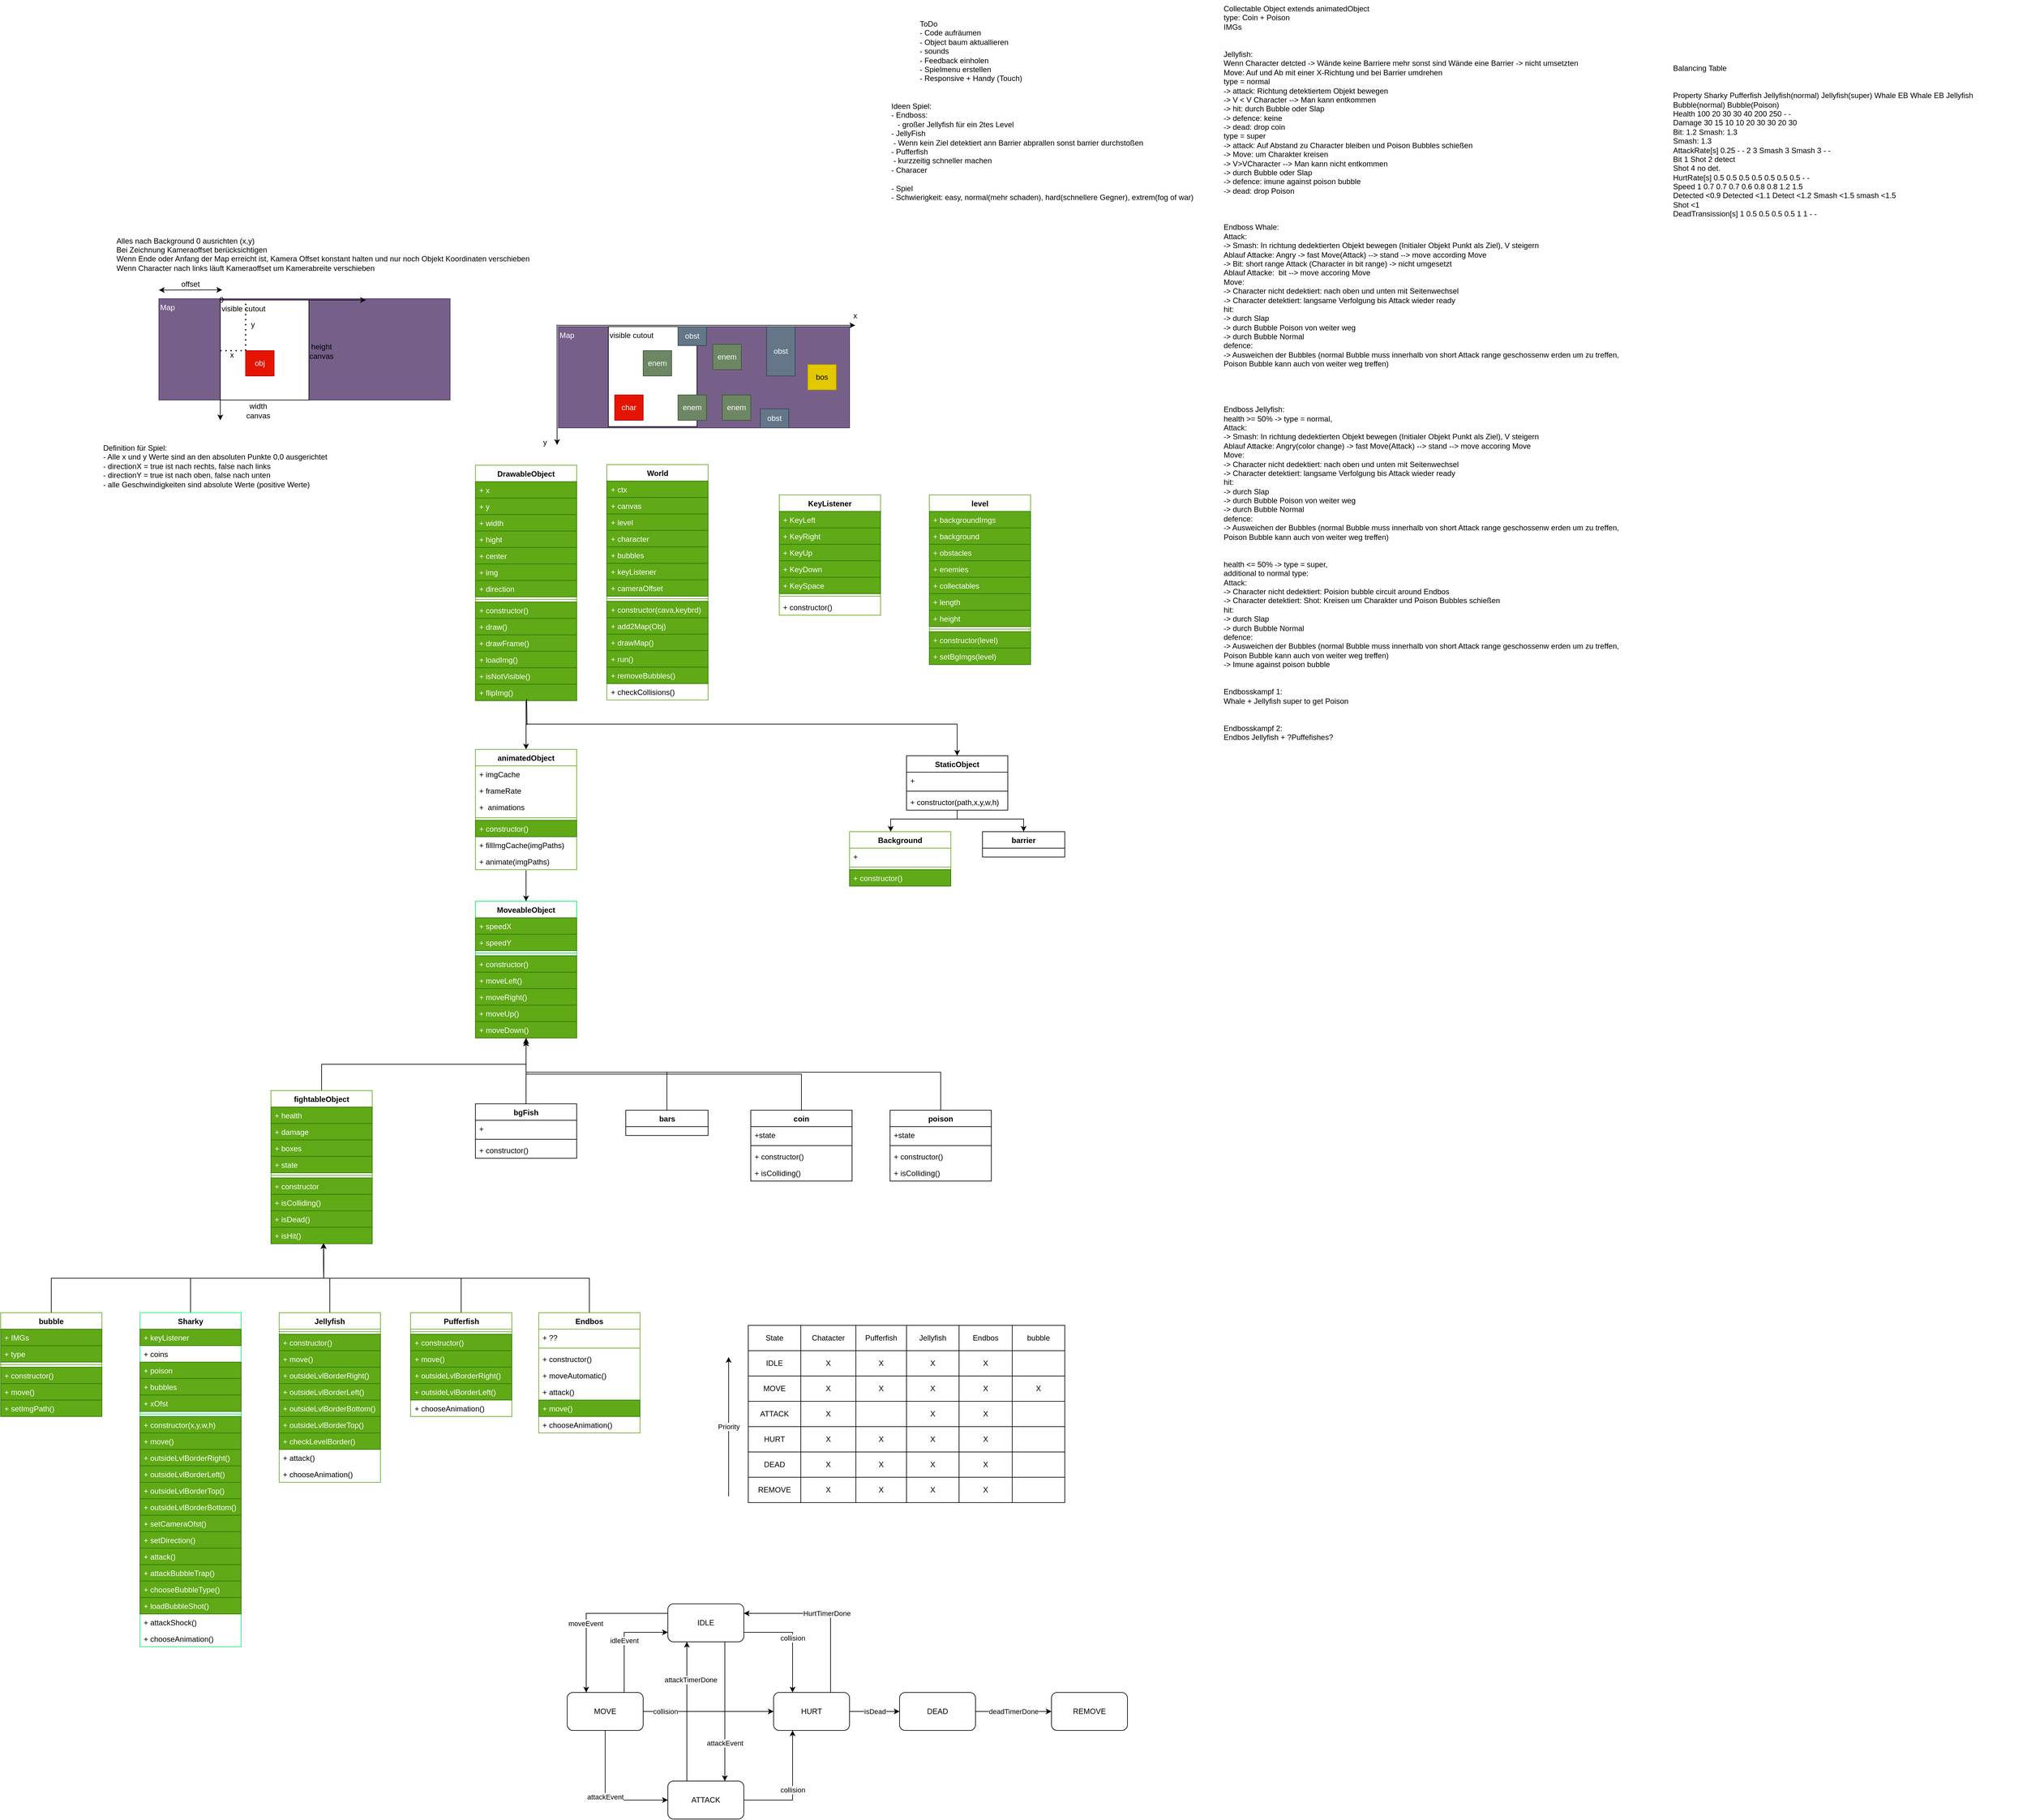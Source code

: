 <mxfile version="21.2.1" type="device">
  <diagram id="C5RBs43oDa-KdzZeNtuy" name="Page-1">
    <mxGraphModel dx="1648" dy="1961" grid="1" gridSize="10" guides="1" tooltips="1" connect="1" arrows="1" fold="1" page="1" pageScale="1" pageWidth="827" pageHeight="1169" math="0" shadow="0">
      <root>
        <mxCell id="WIyWlLk6GJQsqaUBKTNV-0" />
        <mxCell id="WIyWlLk6GJQsqaUBKTNV-1" parent="WIyWlLk6GJQsqaUBKTNV-0" />
        <mxCell id="HzdkbjWVnRiLDoLoKct_-272" value="Map" style="rounded=0;whiteSpace=wrap;html=1;align=left;verticalAlign=top;fillColor=#76608a;strokeColor=#432D57;fontColor=#ffffff;" parent="WIyWlLk6GJQsqaUBKTNV-1" vertex="1">
          <mxGeometry x="-390" y="-402" width="460" height="160" as="geometry" />
        </mxCell>
        <mxCell id="HzdkbjWVnRiLDoLoKct_-9" value="World" style="swimlane;fontStyle=1;align=center;verticalAlign=top;childLayout=stackLayout;horizontal=1;startSize=26;horizontalStack=0;resizeParent=1;resizeParentMax=0;resizeLast=0;collapsible=1;marginBottom=0;whiteSpace=wrap;html=1;strokeColor=#60a917;" parent="WIyWlLk6GJQsqaUBKTNV-1" vertex="1">
          <mxGeometry x="317.5" y="-140" width="160" height="372" as="geometry">
            <mxRectangle x="270" y="80" width="130" height="40" as="alternateBounds" />
          </mxGeometry>
        </mxCell>
        <mxCell id="HzdkbjWVnRiLDoLoKct_-10" value="+ ctx" style="text;strokeColor=#2D7600;fillColor=#60a917;align=left;verticalAlign=top;spacingLeft=4;spacingRight=4;overflow=hidden;rotatable=0;points=[[0,0.5],[1,0.5]];portConstraint=eastwest;whiteSpace=wrap;html=1;fontColor=#ffffff;" parent="HzdkbjWVnRiLDoLoKct_-9" vertex="1">
          <mxGeometry y="26" width="160" height="26" as="geometry" />
        </mxCell>
        <mxCell id="HzdkbjWVnRiLDoLoKct_-95" value="+ canvas" style="text;strokeColor=#2D7600;fillColor=#60a917;align=left;verticalAlign=top;spacingLeft=4;spacingRight=4;overflow=hidden;rotatable=0;points=[[0,0.5],[1,0.5]];portConstraint=eastwest;whiteSpace=wrap;html=1;fontColor=#ffffff;" parent="HzdkbjWVnRiLDoLoKct_-9" vertex="1">
          <mxGeometry y="52" width="160" height="26" as="geometry" />
        </mxCell>
        <mxCell id="HzdkbjWVnRiLDoLoKct_-96" value="+ level" style="text;strokeColor=#2D7600;fillColor=#60a917;align=left;verticalAlign=top;spacingLeft=4;spacingRight=4;overflow=hidden;rotatable=0;points=[[0,0.5],[1,0.5]];portConstraint=eastwest;whiteSpace=wrap;html=1;fontColor=#ffffff;" parent="HzdkbjWVnRiLDoLoKct_-9" vertex="1">
          <mxGeometry y="78" width="160" height="26" as="geometry" />
        </mxCell>
        <mxCell id="9fKX-wjSNF27q1v6EJUF-25" value="+ character" style="text;strokeColor=#2D7600;fillColor=#60a917;align=left;verticalAlign=top;spacingLeft=4;spacingRight=4;overflow=hidden;rotatable=0;points=[[0,0.5],[1,0.5]];portConstraint=eastwest;whiteSpace=wrap;html=1;fontColor=#ffffff;" parent="HzdkbjWVnRiLDoLoKct_-9" vertex="1">
          <mxGeometry y="104" width="160" height="26" as="geometry" />
        </mxCell>
        <mxCell id="9fKX-wjSNF27q1v6EJUF-50" value="+ bubbles" style="text;strokeColor=#2D7600;fillColor=#60a917;align=left;verticalAlign=top;spacingLeft=4;spacingRight=4;overflow=hidden;rotatable=0;points=[[0,0.5],[1,0.5]];portConstraint=eastwest;whiteSpace=wrap;html=1;fontColor=#ffffff;" parent="HzdkbjWVnRiLDoLoKct_-9" vertex="1">
          <mxGeometry y="130" width="160" height="26" as="geometry" />
        </mxCell>
        <mxCell id="9fKX-wjSNF27q1v6EJUF-26" value="+ keyListener" style="text;strokeColor=#2D7600;fillColor=#60a917;align=left;verticalAlign=top;spacingLeft=4;spacingRight=4;overflow=hidden;rotatable=0;points=[[0,0.5],[1,0.5]];portConstraint=eastwest;whiteSpace=wrap;html=1;fontColor=#ffffff;" parent="HzdkbjWVnRiLDoLoKct_-9" vertex="1">
          <mxGeometry y="156" width="160" height="26" as="geometry" />
        </mxCell>
        <mxCell id="HzdkbjWVnRiLDoLoKct_-111" value="+ cameraOffset" style="text;strokeColor=#2D7600;fillColor=#60a917;align=left;verticalAlign=top;spacingLeft=4;spacingRight=4;overflow=hidden;rotatable=0;points=[[0,0.5],[1,0.5]];portConstraint=eastwest;whiteSpace=wrap;html=1;fontColor=#ffffff;" parent="HzdkbjWVnRiLDoLoKct_-9" vertex="1">
          <mxGeometry y="182" width="160" height="26" as="geometry" />
        </mxCell>
        <mxCell id="HzdkbjWVnRiLDoLoKct_-11" value="" style="line;strokeWidth=1;fillColor=none;align=left;verticalAlign=middle;spacingTop=-1;spacingLeft=3;spacingRight=3;rotatable=0;labelPosition=right;points=[];portConstraint=eastwest;strokeColor=inherit;" parent="HzdkbjWVnRiLDoLoKct_-9" vertex="1">
          <mxGeometry y="208" width="160" height="8" as="geometry" />
        </mxCell>
        <mxCell id="HzdkbjWVnRiLDoLoKct_-12" value="&lt;div&gt;+ constructor(cava,keybrd)&lt;/div&gt;" style="text;strokeColor=#2D7600;fillColor=#60a917;align=left;verticalAlign=top;spacingLeft=4;spacingRight=4;overflow=hidden;rotatable=0;points=[[0,0.5],[1,0.5]];portConstraint=eastwest;whiteSpace=wrap;html=1;fontColor=#ffffff;" parent="HzdkbjWVnRiLDoLoKct_-9" vertex="1">
          <mxGeometry y="216" width="160" height="26" as="geometry" />
        </mxCell>
        <mxCell id="HzdkbjWVnRiLDoLoKct_-98" value="&lt;div&gt;+ add2Map(Obj)&lt;br&gt;&lt;/div&gt;" style="text;strokeColor=#2D7600;fillColor=#60a917;align=left;verticalAlign=top;spacingLeft=4;spacingRight=4;overflow=hidden;rotatable=0;points=[[0,0.5],[1,0.5]];portConstraint=eastwest;whiteSpace=wrap;html=1;fontColor=#ffffff;" parent="HzdkbjWVnRiLDoLoKct_-9" vertex="1">
          <mxGeometry y="242" width="160" height="26" as="geometry" />
        </mxCell>
        <mxCell id="HzdkbjWVnRiLDoLoKct_-97" value="&lt;div&gt;+ drawMap()&lt;/div&gt;" style="text;strokeColor=#2D7600;fillColor=#60a917;align=left;verticalAlign=top;spacingLeft=4;spacingRight=4;overflow=hidden;rotatable=0;points=[[0,0.5],[1,0.5]];portConstraint=eastwest;whiteSpace=wrap;html=1;fontColor=#ffffff;" parent="HzdkbjWVnRiLDoLoKct_-9" vertex="1">
          <mxGeometry y="268" width="160" height="26" as="geometry" />
        </mxCell>
        <mxCell id="9fKX-wjSNF27q1v6EJUF-51" value="&lt;div&gt;+ run()&lt;/div&gt;" style="text;strokeColor=#2D7600;fillColor=#60a917;align=left;verticalAlign=top;spacingLeft=4;spacingRight=4;overflow=hidden;rotatable=0;points=[[0,0.5],[1,0.5]];portConstraint=eastwest;whiteSpace=wrap;html=1;fontColor=#ffffff;" parent="HzdkbjWVnRiLDoLoKct_-9" vertex="1">
          <mxGeometry y="294" width="160" height="26" as="geometry" />
        </mxCell>
        <mxCell id="HzdkbjWVnRiLDoLoKct_-265" value="&lt;div&gt;+ removeBubbles()&lt;/div&gt;" style="text;strokeColor=#2D7600;fillColor=#60a917;align=left;verticalAlign=top;spacingLeft=4;spacingRight=4;overflow=hidden;rotatable=0;points=[[0,0.5],[1,0.5]];portConstraint=eastwest;whiteSpace=wrap;html=1;fontColor=#ffffff;" parent="HzdkbjWVnRiLDoLoKct_-9" vertex="1">
          <mxGeometry y="320" width="160" height="26" as="geometry" />
        </mxCell>
        <mxCell id="HzdkbjWVnRiLDoLoKct_-225" value="&lt;div&gt;+ checkCollisions()&lt;/div&gt;" style="text;strokeColor=none;fillColor=none;align=left;verticalAlign=top;spacingLeft=4;spacingRight=4;overflow=hidden;rotatable=0;points=[[0,0.5],[1,0.5]];portConstraint=eastwest;whiteSpace=wrap;html=1;" parent="HzdkbjWVnRiLDoLoKct_-9" vertex="1">
          <mxGeometry y="346" width="160" height="26" as="geometry" />
        </mxCell>
        <mxCell id="HzdkbjWVnRiLDoLoKct_-183" style="edgeStyle=orthogonalEdgeStyle;rounded=0;orthogonalLoop=1;jettySize=auto;html=1;exitX=0.5;exitY=1;exitDx=0;exitDy=0;entryX=0.5;entryY=0;entryDx=0;entryDy=0;" parent="WIyWlLk6GJQsqaUBKTNV-1" source="HzdkbjWVnRiLDoLoKct_-17" target="HzdkbjWVnRiLDoLoKct_-29" edge="1">
          <mxGeometry relative="1" as="geometry">
            <Array as="points">
              <mxPoint x="190" y="270" />
              <mxPoint x="871" y="270" />
            </Array>
          </mxGeometry>
        </mxCell>
        <mxCell id="HzdkbjWVnRiLDoLoKct_-17" value="DrawableObject" style="swimlane;fontStyle=1;align=center;verticalAlign=top;childLayout=stackLayout;horizontal=1;startSize=26;horizontalStack=0;resizeParent=1;resizeParentMax=0;resizeLast=0;collapsible=1;marginBottom=0;whiteSpace=wrap;html=1;strokeColor=#60a917;" parent="WIyWlLk6GJQsqaUBKTNV-1" vertex="1">
          <mxGeometry x="110" y="-139" width="160" height="372" as="geometry">
            <mxRectangle x="110" y="-43" width="130" height="40" as="alternateBounds" />
          </mxGeometry>
        </mxCell>
        <mxCell id="HzdkbjWVnRiLDoLoKct_-18" value="&lt;div&gt;+ x&lt;/div&gt;" style="text;strokeColor=#2D7600;fillColor=#60a917;align=left;verticalAlign=top;spacingLeft=4;spacingRight=4;overflow=hidden;rotatable=0;points=[[0,0.5],[1,0.5]];portConstraint=eastwest;whiteSpace=wrap;html=1;fontColor=#ffffff;" parent="HzdkbjWVnRiLDoLoKct_-17" vertex="1">
          <mxGeometry y="26" width="160" height="26" as="geometry" />
        </mxCell>
        <mxCell id="HzdkbjWVnRiLDoLoKct_-81" value="&lt;div&gt;+ y&lt;br&gt;&lt;/div&gt;" style="text;strokeColor=#2D7600;fillColor=#60a917;align=left;verticalAlign=top;spacingLeft=4;spacingRight=4;overflow=hidden;rotatable=0;points=[[0,0.5],[1,0.5]];portConstraint=eastwest;whiteSpace=wrap;html=1;fontColor=#ffffff;" parent="HzdkbjWVnRiLDoLoKct_-17" vertex="1">
          <mxGeometry y="52" width="160" height="26" as="geometry" />
        </mxCell>
        <mxCell id="HzdkbjWVnRiLDoLoKct_-82" value="&lt;div&gt;+ width&lt;br&gt;&lt;/div&gt;" style="text;strokeColor=#2D7600;fillColor=#60a917;align=left;verticalAlign=top;spacingLeft=4;spacingRight=4;overflow=hidden;rotatable=0;points=[[0,0.5],[1,0.5]];portConstraint=eastwest;whiteSpace=wrap;html=1;fontColor=#ffffff;" parent="HzdkbjWVnRiLDoLoKct_-17" vertex="1">
          <mxGeometry y="78" width="160" height="26" as="geometry" />
        </mxCell>
        <mxCell id="HzdkbjWVnRiLDoLoKct_-83" value="&lt;div&gt;+ hight&lt;br&gt;&lt;/div&gt;" style="text;strokeColor=#2D7600;fillColor=#60a917;align=left;verticalAlign=top;spacingLeft=4;spacingRight=4;overflow=hidden;rotatable=0;points=[[0,0.5],[1,0.5]];portConstraint=eastwest;whiteSpace=wrap;html=1;fontColor=#ffffff;" parent="HzdkbjWVnRiLDoLoKct_-17" vertex="1">
          <mxGeometry y="104" width="160" height="26" as="geometry" />
        </mxCell>
        <mxCell id="BhJBI_x_kJEaHvdFS2TZ-22" value="&lt;div&gt;+ center&lt;br&gt;&lt;/div&gt;" style="text;strokeColor=#2D7600;fillColor=#60a917;align=left;verticalAlign=top;spacingLeft=4;spacingRight=4;overflow=hidden;rotatable=0;points=[[0,0.5],[1,0.5]];portConstraint=eastwest;whiteSpace=wrap;html=1;fontColor=#ffffff;" parent="HzdkbjWVnRiLDoLoKct_-17" vertex="1">
          <mxGeometry y="130" width="160" height="26" as="geometry" />
        </mxCell>
        <mxCell id="HzdkbjWVnRiLDoLoKct_-85" value="&lt;div&gt;+ img&lt;br&gt;&lt;/div&gt;" style="text;strokeColor=#2D7600;fillColor=#60a917;align=left;verticalAlign=top;spacingLeft=4;spacingRight=4;overflow=hidden;rotatable=0;points=[[0,0.5],[1,0.5]];portConstraint=eastwest;whiteSpace=wrap;html=1;fontColor=#ffffff;" parent="HzdkbjWVnRiLDoLoKct_-17" vertex="1">
          <mxGeometry y="156" width="160" height="26" as="geometry" />
        </mxCell>
        <mxCell id="HzdkbjWVnRiLDoLoKct_-86" value="&lt;div&gt;+ direction&lt;br&gt;&lt;/div&gt;" style="text;strokeColor=#2D7600;fillColor=#60a917;align=left;verticalAlign=top;spacingLeft=4;spacingRight=4;overflow=hidden;rotatable=0;points=[[0,0.5],[1,0.5]];portConstraint=eastwest;whiteSpace=wrap;html=1;fontColor=#ffffff;" parent="HzdkbjWVnRiLDoLoKct_-17" vertex="1">
          <mxGeometry y="182" width="160" height="26" as="geometry" />
        </mxCell>
        <mxCell id="HzdkbjWVnRiLDoLoKct_-19" value="" style="line;strokeWidth=1;fillColor=none;align=left;verticalAlign=middle;spacingTop=-1;spacingLeft=3;spacingRight=3;rotatable=0;labelPosition=right;points=[];portConstraint=eastwest;strokeColor=inherit;" parent="HzdkbjWVnRiLDoLoKct_-17" vertex="1">
          <mxGeometry y="208" width="160" height="8" as="geometry" />
        </mxCell>
        <mxCell id="HzdkbjWVnRiLDoLoKct_-91" value="+ constructor()" style="text;strokeColor=#2D7600;fillColor=#60a917;align=left;verticalAlign=top;spacingLeft=4;spacingRight=4;overflow=hidden;rotatable=0;points=[[0,0.5],[1,0.5]];portConstraint=eastwest;whiteSpace=wrap;html=1;fontColor=#ffffff;" parent="HzdkbjWVnRiLDoLoKct_-17" vertex="1">
          <mxGeometry y="216" width="160" height="26" as="geometry" />
        </mxCell>
        <mxCell id="HzdkbjWVnRiLDoLoKct_-20" value="+ draw()" style="text;strokeColor=#2D7600;fillColor=#60a917;align=left;verticalAlign=top;spacingLeft=4;spacingRight=4;overflow=hidden;rotatable=0;points=[[0,0.5],[1,0.5]];portConstraint=eastwest;whiteSpace=wrap;html=1;fontColor=#ffffff;" parent="HzdkbjWVnRiLDoLoKct_-17" vertex="1">
          <mxGeometry y="242" width="160" height="26" as="geometry" />
        </mxCell>
        <mxCell id="HzdkbjWVnRiLDoLoKct_-84" value="+ drawFrame()" style="text;strokeColor=#2D7600;fillColor=#60a917;align=left;verticalAlign=top;spacingLeft=4;spacingRight=4;overflow=hidden;rotatable=0;points=[[0,0.5],[1,0.5]];portConstraint=eastwest;whiteSpace=wrap;html=1;fontColor=#ffffff;" parent="HzdkbjWVnRiLDoLoKct_-17" vertex="1">
          <mxGeometry y="268" width="160" height="26" as="geometry" />
        </mxCell>
        <mxCell id="9fKX-wjSNF27q1v6EJUF-12" value="+ loadImg()" style="text;strokeColor=#2D7600;fillColor=#60a917;align=left;verticalAlign=top;spacingLeft=4;spacingRight=4;overflow=hidden;rotatable=0;points=[[0,0.5],[1,0.5]];portConstraint=eastwest;whiteSpace=wrap;html=1;fontColor=#ffffff;" parent="HzdkbjWVnRiLDoLoKct_-17" vertex="1">
          <mxGeometry y="294" width="160" height="26" as="geometry" />
        </mxCell>
        <mxCell id="9fKX-wjSNF27q1v6EJUF-13" value="+ isNotVisible()" style="text;strokeColor=#2D7600;fillColor=#60a917;align=left;verticalAlign=top;spacingLeft=4;spacingRight=4;overflow=hidden;rotatable=0;points=[[0,0.5],[1,0.5]];portConstraint=eastwest;whiteSpace=wrap;html=1;fontColor=#ffffff;" parent="HzdkbjWVnRiLDoLoKct_-17" vertex="1">
          <mxGeometry y="320" width="160" height="26" as="geometry" />
        </mxCell>
        <mxCell id="9fKX-wjSNF27q1v6EJUF-42" value="+ flipImg()" style="text;strokeColor=#2D7600;fillColor=#60a917;align=left;verticalAlign=top;spacingLeft=4;spacingRight=4;overflow=hidden;rotatable=0;points=[[0,0.5],[1,0.5]];portConstraint=eastwest;whiteSpace=wrap;html=1;fontColor=#ffffff;" parent="HzdkbjWVnRiLDoLoKct_-17" vertex="1">
          <mxGeometry y="346" width="160" height="26" as="geometry" />
        </mxCell>
        <mxCell id="HzdkbjWVnRiLDoLoKct_-21" value="KeyListener" style="swimlane;fontStyle=1;align=center;verticalAlign=top;childLayout=stackLayout;horizontal=1;startSize=26;horizontalStack=0;resizeParent=1;resizeParentMax=0;resizeLast=0;collapsible=1;marginBottom=0;whiteSpace=wrap;html=1;strokeColor=#60a917;" parent="WIyWlLk6GJQsqaUBKTNV-1" vertex="1">
          <mxGeometry x="590" y="-92" width="160" height="190" as="geometry">
            <mxRectangle x="510" y="130" width="130" height="40" as="alternateBounds" />
          </mxGeometry>
        </mxCell>
        <mxCell id="HzdkbjWVnRiLDoLoKct_-22" value="+ KeyLeft" style="text;strokeColor=#2D7600;fillColor=#60a917;align=left;verticalAlign=top;spacingLeft=4;spacingRight=4;overflow=hidden;rotatable=0;points=[[0,0.5],[1,0.5]];portConstraint=eastwest;whiteSpace=wrap;html=1;fontColor=#ffffff;" parent="HzdkbjWVnRiLDoLoKct_-21" vertex="1">
          <mxGeometry y="26" width="160" height="26" as="geometry" />
        </mxCell>
        <mxCell id="HzdkbjWVnRiLDoLoKct_-87" value="+ KeyRight" style="text;strokeColor=#2D7600;fillColor=#60a917;align=left;verticalAlign=top;spacingLeft=4;spacingRight=4;overflow=hidden;rotatable=0;points=[[0,0.5],[1,0.5]];portConstraint=eastwest;whiteSpace=wrap;html=1;fontColor=#ffffff;" parent="HzdkbjWVnRiLDoLoKct_-21" vertex="1">
          <mxGeometry y="52" width="160" height="26" as="geometry" />
        </mxCell>
        <mxCell id="HzdkbjWVnRiLDoLoKct_-88" value="+ KeyUp" style="text;strokeColor=#2D7600;fillColor=#60a917;align=left;verticalAlign=top;spacingLeft=4;spacingRight=4;overflow=hidden;rotatable=0;points=[[0,0.5],[1,0.5]];portConstraint=eastwest;whiteSpace=wrap;html=1;fontColor=#ffffff;" parent="HzdkbjWVnRiLDoLoKct_-21" vertex="1">
          <mxGeometry y="78" width="160" height="26" as="geometry" />
        </mxCell>
        <mxCell id="HzdkbjWVnRiLDoLoKct_-89" value="+ KeyDown" style="text;strokeColor=#2D7600;fillColor=#60a917;align=left;verticalAlign=top;spacingLeft=4;spacingRight=4;overflow=hidden;rotatable=0;points=[[0,0.5],[1,0.5]];portConstraint=eastwest;whiteSpace=wrap;html=1;fontColor=#ffffff;" parent="HzdkbjWVnRiLDoLoKct_-21" vertex="1">
          <mxGeometry y="104" width="160" height="26" as="geometry" />
        </mxCell>
        <mxCell id="HzdkbjWVnRiLDoLoKct_-90" value="+ KeySpace" style="text;strokeColor=#2D7600;fillColor=#60a917;align=left;verticalAlign=top;spacingLeft=4;spacingRight=4;overflow=hidden;rotatable=0;points=[[0,0.5],[1,0.5]];portConstraint=eastwest;whiteSpace=wrap;html=1;fontColor=#ffffff;" parent="HzdkbjWVnRiLDoLoKct_-21" vertex="1">
          <mxGeometry y="130" width="160" height="26" as="geometry" />
        </mxCell>
        <mxCell id="HzdkbjWVnRiLDoLoKct_-23" value="" style="line;strokeWidth=1;fillColor=none;align=left;verticalAlign=middle;spacingTop=-1;spacingLeft=3;spacingRight=3;rotatable=0;labelPosition=right;points=[];portConstraint=eastwest;strokeColor=inherit;" parent="HzdkbjWVnRiLDoLoKct_-21" vertex="1">
          <mxGeometry y="156" width="160" height="8" as="geometry" />
        </mxCell>
        <mxCell id="HzdkbjWVnRiLDoLoKct_-24" value="+ constructor()" style="text;strokeColor=none;fillColor=none;align=left;verticalAlign=top;spacingLeft=4;spacingRight=4;overflow=hidden;rotatable=0;points=[[0,0.5],[1,0.5]];portConstraint=eastwest;whiteSpace=wrap;html=1;" parent="HzdkbjWVnRiLDoLoKct_-21" vertex="1">
          <mxGeometry y="164" width="160" height="26" as="geometry" />
        </mxCell>
        <mxCell id="vhZRwU5GHjn1_qx9XKm6-17" style="edgeStyle=orthogonalEdgeStyle;rounded=0;orthogonalLoop=1;jettySize=auto;html=1;exitX=0.5;exitY=0;exitDx=0;exitDy=0;entryX=0.5;entryY=1.038;entryDx=0;entryDy=0;entryPerimeter=0;endArrow=none;endFill=0;startArrow=classic;startFill=1;" parent="WIyWlLk6GJQsqaUBKTNV-1" source="HzdkbjWVnRiLDoLoKct_-25" target="vhZRwU5GHjn1_qx9XKm6-8" edge="1">
          <mxGeometry relative="1" as="geometry" />
        </mxCell>
        <mxCell id="HzdkbjWVnRiLDoLoKct_-25" value="MoveableObject" style="swimlane;fontStyle=1;align=center;verticalAlign=top;childLayout=stackLayout;horizontal=1;startSize=26;horizontalStack=0;resizeParent=1;resizeParentMax=0;resizeLast=0;collapsible=1;marginBottom=0;whiteSpace=wrap;html=1;strokeColor=#00e55a;" parent="WIyWlLk6GJQsqaUBKTNV-1" vertex="1">
          <mxGeometry x="110" y="550" width="160" height="216" as="geometry">
            <mxRectangle x="111" y="310" width="130" height="40" as="alternateBounds" />
          </mxGeometry>
        </mxCell>
        <mxCell id="HzdkbjWVnRiLDoLoKct_-26" value="+ speedX" style="text;strokeColor=#2D7600;fillColor=#60a917;align=left;verticalAlign=top;spacingLeft=4;spacingRight=4;overflow=hidden;rotatable=0;points=[[0,0.5],[1,0.5]];portConstraint=eastwest;whiteSpace=wrap;html=1;fontColor=#ffffff;" parent="HzdkbjWVnRiLDoLoKct_-25" vertex="1">
          <mxGeometry y="26" width="160" height="26" as="geometry" />
        </mxCell>
        <mxCell id="HzdkbjWVnRiLDoLoKct_-130" value="+ speedY" style="text;strokeColor=#2D7600;fillColor=#60a917;align=left;verticalAlign=top;spacingLeft=4;spacingRight=4;overflow=hidden;rotatable=0;points=[[0,0.5],[1,0.5]];portConstraint=eastwest;whiteSpace=wrap;html=1;fontColor=#ffffff;" parent="HzdkbjWVnRiLDoLoKct_-25" vertex="1">
          <mxGeometry y="52" width="160" height="26" as="geometry" />
        </mxCell>
        <mxCell id="HzdkbjWVnRiLDoLoKct_-27" value="" style="line;strokeWidth=1;fillColor=none;align=left;verticalAlign=middle;spacingTop=-1;spacingLeft=3;spacingRight=3;rotatable=0;labelPosition=right;points=[];portConstraint=eastwest;strokeColor=inherit;" parent="HzdkbjWVnRiLDoLoKct_-25" vertex="1">
          <mxGeometry y="78" width="160" height="8" as="geometry" />
        </mxCell>
        <mxCell id="HzdkbjWVnRiLDoLoKct_-28" value="+ constructor()" style="text;strokeColor=#2D7600;fillColor=#60a917;align=left;verticalAlign=top;spacingLeft=4;spacingRight=4;overflow=hidden;rotatable=0;points=[[0,0.5],[1,0.5]];portConstraint=eastwest;whiteSpace=wrap;html=1;fontColor=#ffffff;" parent="HzdkbjWVnRiLDoLoKct_-25" vertex="1">
          <mxGeometry y="86" width="160" height="26" as="geometry" />
        </mxCell>
        <mxCell id="HzdkbjWVnRiLDoLoKct_-133" value="+ moveLeft()" style="text;strokeColor=#2D7600;fillColor=#60a917;align=left;verticalAlign=top;spacingLeft=4;spacingRight=4;overflow=hidden;rotatable=0;points=[[0,0.5],[1,0.5]];portConstraint=eastwest;whiteSpace=wrap;html=1;fontColor=#ffffff;" parent="HzdkbjWVnRiLDoLoKct_-25" vertex="1">
          <mxGeometry y="112" width="160" height="26" as="geometry" />
        </mxCell>
        <mxCell id="HzdkbjWVnRiLDoLoKct_-134" value="+ moveRight()" style="text;strokeColor=#2D7600;fillColor=#60a917;align=left;verticalAlign=top;spacingLeft=4;spacingRight=4;overflow=hidden;rotatable=0;points=[[0,0.5],[1,0.5]];portConstraint=eastwest;whiteSpace=wrap;html=1;fontColor=#ffffff;" parent="HzdkbjWVnRiLDoLoKct_-25" vertex="1">
          <mxGeometry y="138" width="160" height="26" as="geometry" />
        </mxCell>
        <mxCell id="HzdkbjWVnRiLDoLoKct_-135" value="+ moveUp()" style="text;strokeColor=#2D7600;fillColor=#60a917;align=left;verticalAlign=top;spacingLeft=4;spacingRight=4;overflow=hidden;rotatable=0;points=[[0,0.5],[1,0.5]];portConstraint=eastwest;whiteSpace=wrap;html=1;fontColor=#ffffff;" parent="HzdkbjWVnRiLDoLoKct_-25" vertex="1">
          <mxGeometry y="164" width="160" height="26" as="geometry" />
        </mxCell>
        <mxCell id="HzdkbjWVnRiLDoLoKct_-137" value="+ moveDown()" style="text;strokeColor=#2D7600;fillColor=#60a917;align=left;verticalAlign=top;spacingLeft=4;spacingRight=4;overflow=hidden;rotatable=0;points=[[0,0.5],[1,0.5]];portConstraint=eastwest;whiteSpace=wrap;html=1;fontColor=#ffffff;" parent="HzdkbjWVnRiLDoLoKct_-25" vertex="1">
          <mxGeometry y="190" width="160" height="26" as="geometry" />
        </mxCell>
        <mxCell id="HzdkbjWVnRiLDoLoKct_-184" style="edgeStyle=orthogonalEdgeStyle;rounded=0;orthogonalLoop=1;jettySize=auto;html=1;exitX=0.5;exitY=1;exitDx=0;exitDy=0;" parent="WIyWlLk6GJQsqaUBKTNV-1" source="HzdkbjWVnRiLDoLoKct_-29" target="HzdkbjWVnRiLDoLoKct_-49" edge="1">
          <mxGeometry relative="1" as="geometry">
            <Array as="points">
              <mxPoint x="871" y="420" />
              <mxPoint x="766" y="420" />
            </Array>
          </mxGeometry>
        </mxCell>
        <mxCell id="HzdkbjWVnRiLDoLoKct_-185" style="edgeStyle=orthogonalEdgeStyle;rounded=0;orthogonalLoop=1;jettySize=auto;html=1;exitX=0.5;exitY=1;exitDx=0;exitDy=0;entryX=0.5;entryY=0;entryDx=0;entryDy=0;" parent="WIyWlLk6GJQsqaUBKTNV-1" source="HzdkbjWVnRiLDoLoKct_-29" target="HzdkbjWVnRiLDoLoKct_-53" edge="1">
          <mxGeometry relative="1" as="geometry">
            <Array as="points">
              <mxPoint x="871" y="420" />
              <mxPoint x="976" y="420" />
            </Array>
          </mxGeometry>
        </mxCell>
        <mxCell id="HzdkbjWVnRiLDoLoKct_-29" value="StaticObject" style="swimlane;fontStyle=1;align=center;verticalAlign=top;childLayout=stackLayout;horizontal=1;startSize=26;horizontalStack=0;resizeParent=1;resizeParentMax=0;resizeLast=0;collapsible=1;marginBottom=0;whiteSpace=wrap;html=1;" parent="WIyWlLk6GJQsqaUBKTNV-1" vertex="1">
          <mxGeometry x="791" y="320" width="160" height="86" as="geometry">
            <mxRectangle x="400" y="320" width="130" height="40" as="alternateBounds" />
          </mxGeometry>
        </mxCell>
        <mxCell id="HzdkbjWVnRiLDoLoKct_-30" value="+ " style="text;strokeColor=none;fillColor=none;align=left;verticalAlign=top;spacingLeft=4;spacingRight=4;overflow=hidden;rotatable=0;points=[[0,0.5],[1,0.5]];portConstraint=eastwest;whiteSpace=wrap;html=1;" parent="HzdkbjWVnRiLDoLoKct_-29" vertex="1">
          <mxGeometry y="26" width="160" height="26" as="geometry" />
        </mxCell>
        <mxCell id="HzdkbjWVnRiLDoLoKct_-31" value="" style="line;strokeWidth=1;fillColor=none;align=left;verticalAlign=middle;spacingTop=-1;spacingLeft=3;spacingRight=3;rotatable=0;labelPosition=right;points=[];portConstraint=eastwest;strokeColor=inherit;" parent="HzdkbjWVnRiLDoLoKct_-29" vertex="1">
          <mxGeometry y="52" width="160" height="8" as="geometry" />
        </mxCell>
        <mxCell id="HzdkbjWVnRiLDoLoKct_-32" value="+ constructor(path,x,y,w,h)" style="text;strokeColor=none;fillColor=none;align=left;verticalAlign=top;spacingLeft=4;spacingRight=4;overflow=hidden;rotatable=0;points=[[0,0.5],[1,0.5]];portConstraint=eastwest;whiteSpace=wrap;html=1;" parent="HzdkbjWVnRiLDoLoKct_-29" vertex="1">
          <mxGeometry y="60" width="160" height="26" as="geometry" />
        </mxCell>
        <mxCell id="BhJBI_x_kJEaHvdFS2TZ-17" style="edgeStyle=orthogonalEdgeStyle;rounded=0;orthogonalLoop=1;jettySize=auto;html=1;exitX=0.5;exitY=0;exitDx=0;exitDy=0;" parent="WIyWlLk6GJQsqaUBKTNV-1" source="HzdkbjWVnRiLDoLoKct_-41" edge="1">
          <mxGeometry relative="1" as="geometry">
            <mxPoint x="-130" y="1090" as="targetPoint" />
          </mxGeometry>
        </mxCell>
        <mxCell id="HzdkbjWVnRiLDoLoKct_-41" value="Sharky" style="swimlane;fontStyle=1;align=center;verticalAlign=top;childLayout=stackLayout;horizontal=1;startSize=26;horizontalStack=0;resizeParent=1;resizeParentMax=0;resizeLast=0;collapsible=1;marginBottom=0;whiteSpace=wrap;html=1;strokeColor=#00ff62;" parent="WIyWlLk6GJQsqaUBKTNV-1" vertex="1">
          <mxGeometry x="-420" y="1200" width="160" height="528" as="geometry">
            <mxRectangle x="30" y="780" width="130" height="40" as="alternateBounds" />
          </mxGeometry>
        </mxCell>
        <mxCell id="HzdkbjWVnRiLDoLoKct_-193" value="+ keyListener" style="text;strokeColor=#2D7600;fillColor=#60a917;align=left;verticalAlign=top;spacingLeft=4;spacingRight=4;overflow=hidden;rotatable=0;points=[[0,0.5],[1,0.5]];portConstraint=eastwest;whiteSpace=wrap;html=1;fontColor=#ffffff;" parent="HzdkbjWVnRiLDoLoKct_-41" vertex="1">
          <mxGeometry y="26" width="160" height="26" as="geometry" />
        </mxCell>
        <mxCell id="HzdkbjWVnRiLDoLoKct_-194" value="+ coins" style="text;strokeColor=none;fillColor=none;align=left;verticalAlign=top;spacingLeft=4;spacingRight=4;overflow=hidden;rotatable=0;points=[[0,0.5],[1,0.5]];portConstraint=eastwest;whiteSpace=wrap;html=1;" parent="HzdkbjWVnRiLDoLoKct_-41" vertex="1">
          <mxGeometry y="52" width="160" height="26" as="geometry" />
        </mxCell>
        <mxCell id="HzdkbjWVnRiLDoLoKct_-229" value="+ poison" style="text;strokeColor=#2D7600;fillColor=#60a917;align=left;verticalAlign=top;spacingLeft=4;spacingRight=4;overflow=hidden;rotatable=0;points=[[0,0.5],[1,0.5]];portConstraint=eastwest;whiteSpace=wrap;html=1;fontColor=#ffffff;" parent="HzdkbjWVnRiLDoLoKct_-41" vertex="1">
          <mxGeometry y="78" width="160" height="26" as="geometry" />
        </mxCell>
        <mxCell id="HzdkbjWVnRiLDoLoKct_-195" value="+ bubbles" style="text;strokeColor=#2D7600;fillColor=#60a917;align=left;verticalAlign=top;spacingLeft=4;spacingRight=4;overflow=hidden;rotatable=0;points=[[0,0.5],[1,0.5]];portConstraint=eastwest;whiteSpace=wrap;html=1;fontColor=#ffffff;" parent="HzdkbjWVnRiLDoLoKct_-41" vertex="1">
          <mxGeometry y="104" width="160" height="26" as="geometry" />
        </mxCell>
        <mxCell id="9fKX-wjSNF27q1v6EJUF-5" value="+ xOfst" style="text;strokeColor=#2D7600;fillColor=#60a917;align=left;verticalAlign=top;spacingLeft=4;spacingRight=4;overflow=hidden;rotatable=0;points=[[0,0.5],[1,0.5]];portConstraint=eastwest;whiteSpace=wrap;html=1;fontColor=#ffffff;" parent="HzdkbjWVnRiLDoLoKct_-41" vertex="1">
          <mxGeometry y="130" width="160" height="26" as="geometry" />
        </mxCell>
        <mxCell id="HzdkbjWVnRiLDoLoKct_-43" value="" style="line;strokeWidth=1;fillColor=none;align=left;verticalAlign=middle;spacingTop=-1;spacingLeft=3;spacingRight=3;rotatable=0;labelPosition=right;points=[];portConstraint=eastwest;strokeColor=inherit;" parent="HzdkbjWVnRiLDoLoKct_-41" vertex="1">
          <mxGeometry y="156" width="160" height="8" as="geometry" />
        </mxCell>
        <mxCell id="HzdkbjWVnRiLDoLoKct_-44" value="+ constructor(x,y,w,h)" style="text;fillColor=#60a917;align=left;verticalAlign=top;spacingLeft=4;spacingRight=4;overflow=hidden;rotatable=0;points=[[0,0.5],[1,0.5]];portConstraint=eastwest;whiteSpace=wrap;html=1;strokeColor=#2D7600;fontColor=#ffffff;" parent="HzdkbjWVnRiLDoLoKct_-41" vertex="1">
          <mxGeometry y="164" width="160" height="26" as="geometry" />
        </mxCell>
        <mxCell id="HzdkbjWVnRiLDoLoKct_-196" value="+ move()" style="text;fillColor=#60a917;align=left;verticalAlign=top;spacingLeft=4;spacingRight=4;overflow=hidden;rotatable=0;points=[[0,0.5],[1,0.5]];portConstraint=eastwest;whiteSpace=wrap;html=1;strokeColor=#2D7600;fontColor=#ffffff;" parent="HzdkbjWVnRiLDoLoKct_-41" vertex="1">
          <mxGeometry y="190" width="160" height="26" as="geometry" />
        </mxCell>
        <mxCell id="9fKX-wjSNF27q1v6EJUF-0" value="+ outsideLvlBorderRight()" style="text;fillColor=#60a917;align=left;verticalAlign=top;spacingLeft=4;spacingRight=4;overflow=hidden;rotatable=0;points=[[0,0.5],[1,0.5]];portConstraint=eastwest;whiteSpace=wrap;html=1;strokeColor=#2D7600;fontColor=#ffffff;" parent="HzdkbjWVnRiLDoLoKct_-41" vertex="1">
          <mxGeometry y="216" width="160" height="26" as="geometry" />
        </mxCell>
        <mxCell id="9fKX-wjSNF27q1v6EJUF-1" value="+ outsideLvlBorderLeft()" style="text;fillColor=#60a917;align=left;verticalAlign=top;spacingLeft=4;spacingRight=4;overflow=hidden;rotatable=0;points=[[0,0.5],[1,0.5]];portConstraint=eastwest;whiteSpace=wrap;html=1;strokeColor=#2D7600;fontColor=#ffffff;" parent="HzdkbjWVnRiLDoLoKct_-41" vertex="1">
          <mxGeometry y="242" width="160" height="26" as="geometry" />
        </mxCell>
        <mxCell id="9fKX-wjSNF27q1v6EJUF-2" value="+ outsideLvlBorderTop()" style="text;fillColor=#60a917;align=left;verticalAlign=top;spacingLeft=4;spacingRight=4;overflow=hidden;rotatable=0;points=[[0,0.5],[1,0.5]];portConstraint=eastwest;whiteSpace=wrap;html=1;strokeColor=#2D7600;fontColor=#ffffff;" parent="HzdkbjWVnRiLDoLoKct_-41" vertex="1">
          <mxGeometry y="268" width="160" height="26" as="geometry" />
        </mxCell>
        <mxCell id="9fKX-wjSNF27q1v6EJUF-3" value="+ outsideLvlBorderBottom()" style="text;fillColor=#60a917;align=left;verticalAlign=top;spacingLeft=4;spacingRight=4;overflow=hidden;rotatable=0;points=[[0,0.5],[1,0.5]];portConstraint=eastwest;whiteSpace=wrap;html=1;strokeColor=#2D7600;fontColor=#ffffff;" parent="HzdkbjWVnRiLDoLoKct_-41" vertex="1">
          <mxGeometry y="294" width="160" height="26" as="geometry" />
        </mxCell>
        <mxCell id="9fKX-wjSNF27q1v6EJUF-4" value="+&amp;nbsp;setCameraOfst&lt;span style=&quot;background-color: initial;&quot;&gt;()&lt;/span&gt;" style="text;fillColor=#60a917;align=left;verticalAlign=top;spacingLeft=4;spacingRight=4;overflow=hidden;rotatable=0;points=[[0,0.5],[1,0.5]];portConstraint=eastwest;whiteSpace=wrap;html=1;strokeColor=#2D7600;fontColor=#ffffff;" parent="HzdkbjWVnRiLDoLoKct_-41" vertex="1">
          <mxGeometry y="320" width="160" height="26" as="geometry" />
        </mxCell>
        <mxCell id="9fKX-wjSNF27q1v6EJUF-35" value="+&amp;nbsp;setDirection&lt;span style=&quot;background-color: initial;&quot;&gt;()&lt;/span&gt;" style="text;strokeColor=#2D7600;fillColor=#60a917;align=left;verticalAlign=top;spacingLeft=4;spacingRight=4;overflow=hidden;rotatable=0;points=[[0,0.5],[1,0.5]];portConstraint=eastwest;whiteSpace=wrap;html=1;fontColor=#ffffff;" parent="HzdkbjWVnRiLDoLoKct_-41" vertex="1">
          <mxGeometry y="346" width="160" height="26" as="geometry" />
        </mxCell>
        <mxCell id="9fKX-wjSNF27q1v6EJUF-34" value="+&amp;nbsp;attack&lt;span style=&quot;background-color: initial;&quot;&gt;()&lt;/span&gt;" style="text;strokeColor=#2D7600;fillColor=#60a917;align=left;verticalAlign=top;spacingLeft=4;spacingRight=4;overflow=hidden;rotatable=0;points=[[0,0.5],[1,0.5]];portConstraint=eastwest;whiteSpace=wrap;html=1;fontColor=#ffffff;" parent="HzdkbjWVnRiLDoLoKct_-41" vertex="1">
          <mxGeometry y="372" width="160" height="26" as="geometry" />
        </mxCell>
        <mxCell id="HzdkbjWVnRiLDoLoKct_-197" value="+&amp;nbsp;attackBubbleTrap&lt;span style=&quot;background-color: initial;&quot;&gt;()&lt;/span&gt;" style="text;strokeColor=#2D7600;fillColor=#60a917;align=left;verticalAlign=top;spacingLeft=4;spacingRight=4;overflow=hidden;rotatable=0;points=[[0,0.5],[1,0.5]];portConstraint=eastwest;whiteSpace=wrap;html=1;fontColor=#ffffff;" parent="HzdkbjWVnRiLDoLoKct_-41" vertex="1">
          <mxGeometry y="398" width="160" height="26" as="geometry" />
        </mxCell>
        <mxCell id="9fKX-wjSNF27q1v6EJUF-36" value="+&amp;nbsp;chooseBubbleType&lt;span style=&quot;background-color: initial;&quot;&gt;()&lt;/span&gt;" style="text;strokeColor=#2D7600;fillColor=#60a917;align=left;verticalAlign=top;spacingLeft=4;spacingRight=4;overflow=hidden;rotatable=0;points=[[0,0.5],[1,0.5]];portConstraint=eastwest;whiteSpace=wrap;html=1;fontColor=#ffffff;" parent="HzdkbjWVnRiLDoLoKct_-41" vertex="1">
          <mxGeometry y="424" width="160" height="26" as="geometry" />
        </mxCell>
        <mxCell id="9fKX-wjSNF27q1v6EJUF-37" value="+&amp;nbsp;loadBubbleShot&lt;span style=&quot;background-color: initial;&quot;&gt;()&lt;/span&gt;" style="text;strokeColor=#2D7600;fillColor=#60a917;align=left;verticalAlign=top;spacingLeft=4;spacingRight=4;overflow=hidden;rotatable=0;points=[[0,0.5],[1,0.5]];portConstraint=eastwest;whiteSpace=wrap;html=1;fontColor=#ffffff;" parent="HzdkbjWVnRiLDoLoKct_-41" vertex="1">
          <mxGeometry y="450" width="160" height="26" as="geometry" />
        </mxCell>
        <mxCell id="HzdkbjWVnRiLDoLoKct_-198" value="+ attackShock()" style="text;strokeColor=none;fillColor=none;align=left;verticalAlign=top;spacingLeft=4;spacingRight=4;overflow=hidden;rotatable=0;points=[[0,0.5],[1,0.5]];portConstraint=eastwest;whiteSpace=wrap;html=1;" parent="HzdkbjWVnRiLDoLoKct_-41" vertex="1">
          <mxGeometry y="476" width="160" height="26" as="geometry" />
        </mxCell>
        <mxCell id="HzdkbjWVnRiLDoLoKct_-202" value="+ chooseAnimation()" style="text;strokeColor=none;fillColor=none;align=left;verticalAlign=top;spacingLeft=4;spacingRight=4;overflow=hidden;rotatable=0;points=[[0,0.5],[1,0.5]];portConstraint=eastwest;whiteSpace=wrap;html=1;" parent="HzdkbjWVnRiLDoLoKct_-41" vertex="1">
          <mxGeometry y="502" width="160" height="26" as="geometry" />
        </mxCell>
        <mxCell id="HzdkbjWVnRiLDoLoKct_-49" value="Background" style="swimlane;fontStyle=1;align=center;verticalAlign=top;childLayout=stackLayout;horizontal=1;startSize=26;horizontalStack=0;resizeParent=1;resizeParentMax=0;resizeLast=0;collapsible=1;marginBottom=0;whiteSpace=wrap;html=1;strokeColor=#60a917;" parent="WIyWlLk6GJQsqaUBKTNV-1" vertex="1">
          <mxGeometry x="701" y="440" width="160" height="86" as="geometry">
            <mxRectangle x="701" y="440" width="130" height="40" as="alternateBounds" />
          </mxGeometry>
        </mxCell>
        <mxCell id="HzdkbjWVnRiLDoLoKct_-50" value="+&amp;nbsp;" style="text;strokeColor=none;fillColor=none;align=left;verticalAlign=top;spacingLeft=4;spacingRight=4;overflow=hidden;rotatable=0;points=[[0,0.5],[1,0.5]];portConstraint=eastwest;whiteSpace=wrap;html=1;" parent="HzdkbjWVnRiLDoLoKct_-49" vertex="1">
          <mxGeometry y="26" width="160" height="26" as="geometry" />
        </mxCell>
        <mxCell id="HzdkbjWVnRiLDoLoKct_-51" value="" style="line;strokeWidth=1;fillColor=none;align=left;verticalAlign=middle;spacingTop=-1;spacingLeft=3;spacingRight=3;rotatable=0;labelPosition=right;points=[];portConstraint=eastwest;strokeColor=inherit;" parent="HzdkbjWVnRiLDoLoKct_-49" vertex="1">
          <mxGeometry y="52" width="160" height="8" as="geometry" />
        </mxCell>
        <mxCell id="HzdkbjWVnRiLDoLoKct_-52" value="+ constructor()" style="text;strokeColor=#2D7600;fillColor=#60a917;align=left;verticalAlign=top;spacingLeft=4;spacingRight=4;overflow=hidden;rotatable=0;points=[[0,0.5],[1,0.5]];portConstraint=eastwest;whiteSpace=wrap;html=1;fontColor=#ffffff;" parent="HzdkbjWVnRiLDoLoKct_-49" vertex="1">
          <mxGeometry y="60" width="160" height="26" as="geometry" />
        </mxCell>
        <mxCell id="HzdkbjWVnRiLDoLoKct_-53" value="barrier" style="swimlane;fontStyle=1;align=center;verticalAlign=top;childLayout=stackLayout;horizontal=1;startSize=26;horizontalStack=0;resizeParent=1;resizeParentMax=0;resizeLast=0;collapsible=1;marginBottom=0;whiteSpace=wrap;html=1;" parent="WIyWlLk6GJQsqaUBKTNV-1" vertex="1" collapsed="1">
          <mxGeometry x="911" y="440" width="130" height="40" as="geometry">
            <mxRectangle x="230" y="170" width="160" height="86" as="alternateBounds" />
          </mxGeometry>
        </mxCell>
        <mxCell id="HzdkbjWVnRiLDoLoKct_-54" value="+ field: type" style="text;strokeColor=none;fillColor=none;align=left;verticalAlign=top;spacingLeft=4;spacingRight=4;overflow=hidden;rotatable=0;points=[[0,0.5],[1,0.5]];portConstraint=eastwest;whiteSpace=wrap;html=1;" parent="HzdkbjWVnRiLDoLoKct_-53" vertex="1">
          <mxGeometry y="26" width="160" height="26" as="geometry" />
        </mxCell>
        <mxCell id="HzdkbjWVnRiLDoLoKct_-55" value="" style="line;strokeWidth=1;fillColor=none;align=left;verticalAlign=middle;spacingTop=-1;spacingLeft=3;spacingRight=3;rotatable=0;labelPosition=right;points=[];portConstraint=eastwest;strokeColor=inherit;" parent="HzdkbjWVnRiLDoLoKct_-53" vertex="1">
          <mxGeometry y="52" width="160" height="8" as="geometry" />
        </mxCell>
        <mxCell id="HzdkbjWVnRiLDoLoKct_-56" value="+ method(type): type" style="text;strokeColor=none;fillColor=none;align=left;verticalAlign=top;spacingLeft=4;spacingRight=4;overflow=hidden;rotatable=0;points=[[0,0.5],[1,0.5]];portConstraint=eastwest;whiteSpace=wrap;html=1;" parent="HzdkbjWVnRiLDoLoKct_-53" vertex="1">
          <mxGeometry y="60" width="160" height="26" as="geometry" />
        </mxCell>
        <mxCell id="BhJBI_x_kJEaHvdFS2TZ-14" style="edgeStyle=orthogonalEdgeStyle;rounded=0;orthogonalLoop=1;jettySize=auto;html=1;exitX=0.5;exitY=0;exitDx=0;exitDy=0;entryX=0.5;entryY=1;entryDx=0;entryDy=0;" parent="WIyWlLk6GJQsqaUBKTNV-1" source="HzdkbjWVnRiLDoLoKct_-61" target="HzdkbjWVnRiLDoLoKct_-25" edge="1">
          <mxGeometry relative="1" as="geometry">
            <Array as="points">
              <mxPoint x="413" y="820" />
              <mxPoint x="190" y="820" />
            </Array>
          </mxGeometry>
        </mxCell>
        <mxCell id="HzdkbjWVnRiLDoLoKct_-61" value="bars" style="swimlane;fontStyle=1;align=center;verticalAlign=top;childLayout=stackLayout;horizontal=1;startSize=26;horizontalStack=0;resizeParent=1;resizeParentMax=0;resizeLast=0;collapsible=1;marginBottom=0;whiteSpace=wrap;html=1;" parent="WIyWlLk6GJQsqaUBKTNV-1" vertex="1" collapsed="1">
          <mxGeometry x="347.5" y="880" width="130" height="40" as="geometry">
            <mxRectangle x="230" y="170" width="160" height="86" as="alternateBounds" />
          </mxGeometry>
        </mxCell>
        <mxCell id="HzdkbjWVnRiLDoLoKct_-62" value="+ field: type" style="text;strokeColor=none;fillColor=none;align=left;verticalAlign=top;spacingLeft=4;spacingRight=4;overflow=hidden;rotatable=0;points=[[0,0.5],[1,0.5]];portConstraint=eastwest;whiteSpace=wrap;html=1;" parent="HzdkbjWVnRiLDoLoKct_-61" vertex="1">
          <mxGeometry y="26" width="160" height="26" as="geometry" />
        </mxCell>
        <mxCell id="HzdkbjWVnRiLDoLoKct_-63" value="" style="line;strokeWidth=1;fillColor=none;align=left;verticalAlign=middle;spacingTop=-1;spacingLeft=3;spacingRight=3;rotatable=0;labelPosition=right;points=[];portConstraint=eastwest;strokeColor=inherit;" parent="HzdkbjWVnRiLDoLoKct_-61" vertex="1">
          <mxGeometry y="52" width="160" height="8" as="geometry" />
        </mxCell>
        <mxCell id="HzdkbjWVnRiLDoLoKct_-64" value="+ method(type): type" style="text;strokeColor=none;fillColor=none;align=left;verticalAlign=top;spacingLeft=4;spacingRight=4;overflow=hidden;rotatable=0;points=[[0,0.5],[1,0.5]];portConstraint=eastwest;whiteSpace=wrap;html=1;" parent="HzdkbjWVnRiLDoLoKct_-61" vertex="1">
          <mxGeometry y="60" width="160" height="26" as="geometry" />
        </mxCell>
        <mxCell id="BhJBI_x_kJEaHvdFS2TZ-20" style="edgeStyle=orthogonalEdgeStyle;rounded=0;orthogonalLoop=1;jettySize=auto;html=1;exitX=0.5;exitY=0;exitDx=0;exitDy=0;" parent="WIyWlLk6GJQsqaUBKTNV-1" source="HzdkbjWVnRiLDoLoKct_-65" edge="1">
          <mxGeometry relative="1" as="geometry">
            <mxPoint x="-130" y="1090" as="targetPoint" />
          </mxGeometry>
        </mxCell>
        <mxCell id="HzdkbjWVnRiLDoLoKct_-65" value="Endbos" style="swimlane;fontStyle=1;align=center;verticalAlign=top;childLayout=stackLayout;horizontal=1;startSize=26;horizontalStack=0;resizeParent=1;resizeParentMax=0;resizeLast=0;collapsible=1;marginBottom=0;whiteSpace=wrap;html=1;strokeColor=#60a917;" parent="WIyWlLk6GJQsqaUBKTNV-1" vertex="1">
          <mxGeometry x="210" y="1200" width="160" height="190" as="geometry">
            <mxRectangle x="647.5" y="1250" width="130" height="40" as="alternateBounds" />
          </mxGeometry>
        </mxCell>
        <mxCell id="HzdkbjWVnRiLDoLoKct_-213" value="+ ??" style="text;strokeColor=none;fillColor=none;align=left;verticalAlign=top;spacingLeft=4;spacingRight=4;overflow=hidden;rotatable=0;points=[[0,0.5],[1,0.5]];portConstraint=eastwest;whiteSpace=wrap;html=1;" parent="HzdkbjWVnRiLDoLoKct_-65" vertex="1">
          <mxGeometry y="26" width="160" height="26" as="geometry" />
        </mxCell>
        <mxCell id="HzdkbjWVnRiLDoLoKct_-67" value="" style="line;strokeWidth=1;fillColor=none;align=left;verticalAlign=middle;spacingTop=-1;spacingLeft=3;spacingRight=3;rotatable=0;labelPosition=right;points=[];portConstraint=eastwest;strokeColor=inherit;" parent="HzdkbjWVnRiLDoLoKct_-65" vertex="1">
          <mxGeometry y="52" width="160" height="8" as="geometry" />
        </mxCell>
        <mxCell id="HzdkbjWVnRiLDoLoKct_-68" value="+ constructor()" style="text;strokeColor=none;fillColor=none;align=left;verticalAlign=top;spacingLeft=4;spacingRight=4;overflow=hidden;rotatable=0;points=[[0,0.5],[1,0.5]];portConstraint=eastwest;whiteSpace=wrap;html=1;" parent="HzdkbjWVnRiLDoLoKct_-65" vertex="1">
          <mxGeometry y="60" width="160" height="26" as="geometry" />
        </mxCell>
        <mxCell id="HzdkbjWVnRiLDoLoKct_-214" value="+ moveAutomatic()" style="text;strokeColor=none;fillColor=none;align=left;verticalAlign=top;spacingLeft=4;spacingRight=4;overflow=hidden;rotatable=0;points=[[0,0.5],[1,0.5]];portConstraint=eastwest;whiteSpace=wrap;html=1;" parent="HzdkbjWVnRiLDoLoKct_-65" vertex="1">
          <mxGeometry y="86" width="160" height="26" as="geometry" />
        </mxCell>
        <mxCell id="HzdkbjWVnRiLDoLoKct_-215" value="+ attack()" style="text;strokeColor=none;fillColor=none;align=left;verticalAlign=top;spacingLeft=4;spacingRight=4;overflow=hidden;rotatable=0;points=[[0,0.5],[1,0.5]];portConstraint=eastwest;whiteSpace=wrap;html=1;" parent="HzdkbjWVnRiLDoLoKct_-65" vertex="1">
          <mxGeometry y="112" width="160" height="26" as="geometry" />
        </mxCell>
        <mxCell id="bvN_b5cQFGvg45w8M5s2-0" value="+ move()" style="text;strokeColor=#2D7600;fillColor=#60a917;align=left;verticalAlign=top;spacingLeft=4;spacingRight=4;overflow=hidden;rotatable=0;points=[[0,0.5],[1,0.5]];portConstraint=eastwest;whiteSpace=wrap;html=1;fontColor=#ffffff;" parent="HzdkbjWVnRiLDoLoKct_-65" vertex="1">
          <mxGeometry y="138" width="160" height="26" as="geometry" />
        </mxCell>
        <mxCell id="HzdkbjWVnRiLDoLoKct_-218" value="+ chooseAnimation()" style="text;strokeColor=none;fillColor=none;align=left;verticalAlign=top;spacingLeft=4;spacingRight=4;overflow=hidden;rotatable=0;points=[[0,0.5],[1,0.5]];portConstraint=eastwest;whiteSpace=wrap;html=1;" parent="HzdkbjWVnRiLDoLoKct_-65" vertex="1">
          <mxGeometry y="164" width="160" height="26" as="geometry" />
        </mxCell>
        <mxCell id="BhJBI_x_kJEaHvdFS2TZ-18" style="edgeStyle=orthogonalEdgeStyle;rounded=0;orthogonalLoop=1;jettySize=auto;html=1;exitX=0.5;exitY=0;exitDx=0;exitDy=0;" parent="WIyWlLk6GJQsqaUBKTNV-1" source="HzdkbjWVnRiLDoLoKct_-69" edge="1">
          <mxGeometry relative="1" as="geometry">
            <mxPoint x="-130" y="1090" as="targetPoint" />
          </mxGeometry>
        </mxCell>
        <mxCell id="HzdkbjWVnRiLDoLoKct_-69" value="Jellyfish" style="swimlane;fontStyle=1;align=center;verticalAlign=top;childLayout=stackLayout;horizontal=1;startSize=26;horizontalStack=0;resizeParent=1;resizeParentMax=0;resizeLast=0;collapsible=1;marginBottom=0;whiteSpace=wrap;html=1;strokeColor=#60a917;" parent="WIyWlLk6GJQsqaUBKTNV-1" vertex="1">
          <mxGeometry x="-200" y="1200" width="160" height="268" as="geometry">
            <mxRectangle x="160" y="990" width="130" height="40" as="alternateBounds" />
          </mxGeometry>
        </mxCell>
        <mxCell id="HzdkbjWVnRiLDoLoKct_-71" value="" style="line;strokeWidth=1;fillColor=none;align=left;verticalAlign=middle;spacingTop=-1;spacingLeft=3;spacingRight=3;rotatable=0;labelPosition=right;points=[];portConstraint=eastwest;strokeColor=inherit;" parent="HzdkbjWVnRiLDoLoKct_-69" vertex="1">
          <mxGeometry y="26" width="160" height="8" as="geometry" />
        </mxCell>
        <mxCell id="HzdkbjWVnRiLDoLoKct_-72" value="+ constructor()" style="text;strokeColor=#2D7600;fillColor=#60a917;align=left;verticalAlign=top;spacingLeft=4;spacingRight=4;overflow=hidden;rotatable=0;points=[[0,0.5],[1,0.5]];portConstraint=eastwest;whiteSpace=wrap;html=1;fontColor=#ffffff;" parent="HzdkbjWVnRiLDoLoKct_-69" vertex="1">
          <mxGeometry y="34" width="160" height="26" as="geometry" />
        </mxCell>
        <mxCell id="HzdkbjWVnRiLDoLoKct_-204" value="+ move()" style="text;strokeColor=#2D7600;fillColor=#60a917;align=left;verticalAlign=top;spacingLeft=4;spacingRight=4;overflow=hidden;rotatable=0;points=[[0,0.5],[1,0.5]];portConstraint=eastwest;whiteSpace=wrap;html=1;fontColor=#ffffff;" parent="HzdkbjWVnRiLDoLoKct_-69" vertex="1">
          <mxGeometry y="60" width="160" height="26" as="geometry" />
        </mxCell>
        <mxCell id="9fKX-wjSNF27q1v6EJUF-43" value="+ outsideLvlBorderRight()" style="text;fillColor=#60a917;align=left;verticalAlign=top;spacingLeft=4;spacingRight=4;overflow=hidden;rotatable=0;points=[[0,0.5],[1,0.5]];portConstraint=eastwest;whiteSpace=wrap;html=1;strokeColor=#2D7600;fontColor=#ffffff;" parent="HzdkbjWVnRiLDoLoKct_-69" vertex="1">
          <mxGeometry y="86" width="160" height="26" as="geometry" />
        </mxCell>
        <mxCell id="9fKX-wjSNF27q1v6EJUF-44" value="+ outsideLvlBorderLeft()" style="text;fillColor=#60a917;align=left;verticalAlign=top;spacingLeft=4;spacingRight=4;overflow=hidden;rotatable=0;points=[[0,0.5],[1,0.5]];portConstraint=eastwest;whiteSpace=wrap;html=1;strokeColor=#2D7600;fontColor=#ffffff;" parent="HzdkbjWVnRiLDoLoKct_-69" vertex="1">
          <mxGeometry y="112" width="160" height="26" as="geometry" />
        </mxCell>
        <mxCell id="9fKX-wjSNF27q1v6EJUF-46" value="+ outsideLvlBorderBottom()" style="text;fillColor=#60a917;align=left;verticalAlign=top;spacingLeft=4;spacingRight=4;overflow=hidden;rotatable=0;points=[[0,0.5],[1,0.5]];portConstraint=eastwest;whiteSpace=wrap;html=1;strokeColor=#2D7600;fontColor=#ffffff;" parent="HzdkbjWVnRiLDoLoKct_-69" vertex="1">
          <mxGeometry y="138" width="160" height="26" as="geometry" />
        </mxCell>
        <mxCell id="9fKX-wjSNF27q1v6EJUF-45" value="+ outsideLvlBorderTop()" style="text;fillColor=#60a917;align=left;verticalAlign=top;spacingLeft=4;spacingRight=4;overflow=hidden;rotatable=0;points=[[0,0.5],[1,0.5]];portConstraint=eastwest;whiteSpace=wrap;html=1;strokeColor=#2D7600;fontColor=#ffffff;" parent="HzdkbjWVnRiLDoLoKct_-69" vertex="1">
          <mxGeometry y="164" width="160" height="26" as="geometry" />
        </mxCell>
        <mxCell id="9fKX-wjSNF27q1v6EJUF-47" value="+ checkLevelBorder()" style="text;fillColor=#60a917;align=left;verticalAlign=top;spacingLeft=4;spacingRight=4;overflow=hidden;rotatable=0;points=[[0,0.5],[1,0.5]];portConstraint=eastwest;whiteSpace=wrap;html=1;strokeColor=#2D7600;fontColor=#ffffff;" parent="HzdkbjWVnRiLDoLoKct_-69" vertex="1">
          <mxGeometry y="190" width="160" height="26" as="geometry" />
        </mxCell>
        <mxCell id="HzdkbjWVnRiLDoLoKct_-205" value="+ attack()" style="text;strokeColor=none;fillColor=none;align=left;verticalAlign=top;spacingLeft=4;spacingRight=4;overflow=hidden;rotatable=0;points=[[0,0.5],[1,0.5]];portConstraint=eastwest;whiteSpace=wrap;html=1;" parent="HzdkbjWVnRiLDoLoKct_-69" vertex="1">
          <mxGeometry y="216" width="160" height="26" as="geometry" />
        </mxCell>
        <mxCell id="HzdkbjWVnRiLDoLoKct_-207" value="+ chooseAnimation()" style="text;strokeColor=none;fillColor=none;align=left;verticalAlign=top;spacingLeft=4;spacingRight=4;overflow=hidden;rotatable=0;points=[[0,0.5],[1,0.5]];portConstraint=eastwest;whiteSpace=wrap;html=1;" parent="HzdkbjWVnRiLDoLoKct_-69" vertex="1">
          <mxGeometry y="242" width="160" height="26" as="geometry" />
        </mxCell>
        <mxCell id="BhJBI_x_kJEaHvdFS2TZ-19" style="edgeStyle=orthogonalEdgeStyle;rounded=0;orthogonalLoop=1;jettySize=auto;html=1;exitX=0.5;exitY=0;exitDx=0;exitDy=0;" parent="WIyWlLk6GJQsqaUBKTNV-1" source="HzdkbjWVnRiLDoLoKct_-73" edge="1">
          <mxGeometry relative="1" as="geometry">
            <mxPoint x="-130" y="1090" as="targetPoint" />
          </mxGeometry>
        </mxCell>
        <mxCell id="HzdkbjWVnRiLDoLoKct_-73" value="Pufferfish" style="swimlane;fontStyle=1;align=center;verticalAlign=top;childLayout=stackLayout;horizontal=1;startSize=26;horizontalStack=0;resizeParent=1;resizeParentMax=0;resizeLast=0;collapsible=1;marginBottom=0;whiteSpace=wrap;html=1;strokeColor=#60a917;" parent="WIyWlLk6GJQsqaUBKTNV-1" vertex="1">
          <mxGeometry x="7.5" y="1200" width="160" height="164" as="geometry">
            <mxRectangle x="332.5" y="1000" width="130" height="40" as="alternateBounds" />
          </mxGeometry>
        </mxCell>
        <mxCell id="HzdkbjWVnRiLDoLoKct_-75" value="" style="line;strokeWidth=1;fillColor=none;align=left;verticalAlign=middle;spacingTop=-1;spacingLeft=3;spacingRight=3;rotatable=0;labelPosition=right;points=[];portConstraint=eastwest;strokeColor=inherit;" parent="HzdkbjWVnRiLDoLoKct_-73" vertex="1">
          <mxGeometry y="26" width="160" height="8" as="geometry" />
        </mxCell>
        <mxCell id="HzdkbjWVnRiLDoLoKct_-76" value="+ constructor()" style="text;strokeColor=#2D7600;fillColor=#60a917;align=left;verticalAlign=top;spacingLeft=4;spacingRight=4;overflow=hidden;rotatable=0;points=[[0,0.5],[1,0.5]];portConstraint=eastwest;whiteSpace=wrap;html=1;fontColor=#ffffff;" parent="HzdkbjWVnRiLDoLoKct_-73" vertex="1">
          <mxGeometry y="34" width="160" height="26" as="geometry" />
        </mxCell>
        <mxCell id="HzdkbjWVnRiLDoLoKct_-209" value="+ move()" style="text;strokeColor=#2D7600;fillColor=#60a917;align=left;verticalAlign=top;spacingLeft=4;spacingRight=4;overflow=hidden;rotatable=0;points=[[0,0.5],[1,0.5]];portConstraint=eastwest;whiteSpace=wrap;html=1;fontColor=#ffffff;" parent="HzdkbjWVnRiLDoLoKct_-73" vertex="1">
          <mxGeometry y="60" width="160" height="26" as="geometry" />
        </mxCell>
        <mxCell id="9fKX-wjSNF27q1v6EJUF-48" value="+ outsideLvlBorderRight()" style="text;fillColor=#60a917;align=left;verticalAlign=top;spacingLeft=4;spacingRight=4;overflow=hidden;rotatable=0;points=[[0,0.5],[1,0.5]];portConstraint=eastwest;whiteSpace=wrap;html=1;strokeColor=#2D7600;fontColor=#ffffff;" parent="HzdkbjWVnRiLDoLoKct_-73" vertex="1">
          <mxGeometry y="86" width="160" height="26" as="geometry" />
        </mxCell>
        <mxCell id="9fKX-wjSNF27q1v6EJUF-49" value="+ outsideLvlBorderLeft()" style="text;fillColor=#60a917;align=left;verticalAlign=top;spacingLeft=4;spacingRight=4;overflow=hidden;rotatable=0;points=[[0,0.5],[1,0.5]];portConstraint=eastwest;whiteSpace=wrap;html=1;strokeColor=#2D7600;fontColor=#ffffff;" parent="HzdkbjWVnRiLDoLoKct_-73" vertex="1">
          <mxGeometry y="112" width="160" height="26" as="geometry" />
        </mxCell>
        <mxCell id="HzdkbjWVnRiLDoLoKct_-212" value="+ chooseAnimation()" style="text;strokeColor=none;fillColor=none;align=left;verticalAlign=top;spacingLeft=4;spacingRight=4;overflow=hidden;rotatable=0;points=[[0,0.5],[1,0.5]];portConstraint=eastwest;whiteSpace=wrap;html=1;" parent="HzdkbjWVnRiLDoLoKct_-73" vertex="1">
          <mxGeometry y="138" width="160" height="26" as="geometry" />
        </mxCell>
        <mxCell id="BhJBI_x_kJEaHvdFS2TZ-12" style="edgeStyle=orthogonalEdgeStyle;rounded=0;orthogonalLoop=1;jettySize=auto;html=1;exitX=0.5;exitY=0;exitDx=0;exitDy=0;entryX=0.5;entryY=1;entryDx=0;entryDy=0;" parent="WIyWlLk6GJQsqaUBKTNV-1" source="HzdkbjWVnRiLDoLoKct_-77" target="HzdkbjWVnRiLDoLoKct_-25" edge="1">
          <mxGeometry relative="1" as="geometry" />
        </mxCell>
        <mxCell id="HzdkbjWVnRiLDoLoKct_-77" value="bgFish" style="swimlane;fontStyle=1;align=center;verticalAlign=top;childLayout=stackLayout;horizontal=1;startSize=26;horizontalStack=0;resizeParent=1;resizeParentMax=0;resizeLast=0;collapsible=1;marginBottom=0;whiteSpace=wrap;html=1;" parent="WIyWlLk6GJQsqaUBKTNV-1" vertex="1">
          <mxGeometry x="110" y="870" width="160" height="86" as="geometry">
            <mxRectangle x="806" y="880" width="130" height="40" as="alternateBounds" />
          </mxGeometry>
        </mxCell>
        <mxCell id="HzdkbjWVnRiLDoLoKct_-78" value="+&amp;nbsp;" style="text;strokeColor=none;fillColor=none;align=left;verticalAlign=top;spacingLeft=4;spacingRight=4;overflow=hidden;rotatable=0;points=[[0,0.5],[1,0.5]];portConstraint=eastwest;whiteSpace=wrap;html=1;" parent="HzdkbjWVnRiLDoLoKct_-77" vertex="1">
          <mxGeometry y="26" width="160" height="26" as="geometry" />
        </mxCell>
        <mxCell id="HzdkbjWVnRiLDoLoKct_-79" value="" style="line;strokeWidth=1;fillColor=none;align=left;verticalAlign=middle;spacingTop=-1;spacingLeft=3;spacingRight=3;rotatable=0;labelPosition=right;points=[];portConstraint=eastwest;strokeColor=inherit;" parent="HzdkbjWVnRiLDoLoKct_-77" vertex="1">
          <mxGeometry y="52" width="160" height="8" as="geometry" />
        </mxCell>
        <mxCell id="HzdkbjWVnRiLDoLoKct_-80" value="+ constructor()" style="text;strokeColor=none;fillColor=none;align=left;verticalAlign=top;spacingLeft=4;spacingRight=4;overflow=hidden;rotatable=0;points=[[0,0.5],[1,0.5]];portConstraint=eastwest;whiteSpace=wrap;html=1;" parent="HzdkbjWVnRiLDoLoKct_-77" vertex="1">
          <mxGeometry y="60" width="160" height="26" as="geometry" />
        </mxCell>
        <mxCell id="HzdkbjWVnRiLDoLoKct_-99" value="level" style="swimlane;fontStyle=1;align=center;verticalAlign=top;childLayout=stackLayout;horizontal=1;startSize=26;horizontalStack=0;resizeParent=1;resizeParentMax=0;resizeLast=0;collapsible=1;marginBottom=0;whiteSpace=wrap;html=1;strokeColor=#60a917;" parent="WIyWlLk6GJQsqaUBKTNV-1" vertex="1">
          <mxGeometry x="827" y="-92" width="160" height="268" as="geometry">
            <mxRectangle x="610" y="230" width="130" height="40" as="alternateBounds" />
          </mxGeometry>
        </mxCell>
        <mxCell id="HzdkbjWVnRiLDoLoKct_-106" value="+ backgroundImgs" style="text;strokeColor=#2D7600;fillColor=#60a917;align=left;verticalAlign=top;spacingLeft=4;spacingRight=4;overflow=hidden;rotatable=0;points=[[0,0.5],[1,0.5]];portConstraint=eastwest;whiteSpace=wrap;html=1;fontColor=#ffffff;" parent="HzdkbjWVnRiLDoLoKct_-99" vertex="1">
          <mxGeometry y="26" width="160" height="26" as="geometry" />
        </mxCell>
        <mxCell id="HzdkbjWVnRiLDoLoKct_-104" value="+ background" style="text;strokeColor=#2D7600;fillColor=#60a917;align=left;verticalAlign=top;spacingLeft=4;spacingRight=4;overflow=hidden;rotatable=0;points=[[0,0.5],[1,0.5]];portConstraint=eastwest;whiteSpace=wrap;html=1;fontColor=#ffffff;" parent="HzdkbjWVnRiLDoLoKct_-99" vertex="1">
          <mxGeometry y="52" width="160" height="26" as="geometry" />
        </mxCell>
        <mxCell id="HzdkbjWVnRiLDoLoKct_-105" value="+ obstacles" style="text;strokeColor=#2D7600;fillColor=#60a917;align=left;verticalAlign=top;spacingLeft=4;spacingRight=4;overflow=hidden;rotatable=0;points=[[0,0.5],[1,0.5]];portConstraint=eastwest;whiteSpace=wrap;html=1;fontColor=#ffffff;" parent="HzdkbjWVnRiLDoLoKct_-99" vertex="1">
          <mxGeometry y="78" width="160" height="26" as="geometry" />
        </mxCell>
        <mxCell id="HzdkbjWVnRiLDoLoKct_-103" value="+ enemies" style="text;strokeColor=#2D7600;fillColor=#60a917;align=left;verticalAlign=top;spacingLeft=4;spacingRight=4;overflow=hidden;rotatable=0;points=[[0,0.5],[1,0.5]];portConstraint=eastwest;whiteSpace=wrap;html=1;fontColor=#ffffff;" parent="HzdkbjWVnRiLDoLoKct_-99" vertex="1">
          <mxGeometry y="104" width="160" height="26" as="geometry" />
        </mxCell>
        <mxCell id="HzdkbjWVnRiLDoLoKct_-266" value="+ collectables" style="text;strokeColor=#2D7600;fillColor=#60a917;align=left;verticalAlign=top;spacingLeft=4;spacingRight=4;overflow=hidden;rotatable=0;points=[[0,0.5],[1,0.5]];portConstraint=eastwest;whiteSpace=wrap;html=1;fontColor=#ffffff;" parent="HzdkbjWVnRiLDoLoKct_-99" vertex="1">
          <mxGeometry y="130" width="160" height="26" as="geometry" />
        </mxCell>
        <mxCell id="HzdkbjWVnRiLDoLoKct_-288" value="+ length" style="text;strokeColor=#2D7600;fillColor=#60a917;align=left;verticalAlign=top;spacingLeft=4;spacingRight=4;overflow=hidden;rotatable=0;points=[[0,0.5],[1,0.5]];portConstraint=eastwest;whiteSpace=wrap;html=1;fontColor=#ffffff;" parent="HzdkbjWVnRiLDoLoKct_-99" vertex="1">
          <mxGeometry y="156" width="160" height="26" as="geometry" />
        </mxCell>
        <mxCell id="HzdkbjWVnRiLDoLoKct_-289" value="+ height" style="text;strokeColor=#2D7600;fillColor=#60a917;align=left;verticalAlign=top;spacingLeft=4;spacingRight=4;overflow=hidden;rotatable=0;points=[[0,0.5],[1,0.5]];portConstraint=eastwest;whiteSpace=wrap;html=1;fontColor=#ffffff;" parent="HzdkbjWVnRiLDoLoKct_-99" vertex="1">
          <mxGeometry y="182" width="160" height="26" as="geometry" />
        </mxCell>
        <mxCell id="HzdkbjWVnRiLDoLoKct_-101" value="" style="line;strokeWidth=1;fillColor=none;align=left;verticalAlign=middle;spacingTop=-1;spacingLeft=3;spacingRight=3;rotatable=0;labelPosition=right;points=[];portConstraint=eastwest;strokeColor=inherit;" parent="HzdkbjWVnRiLDoLoKct_-99" vertex="1">
          <mxGeometry y="208" width="160" height="8" as="geometry" />
        </mxCell>
        <mxCell id="HzdkbjWVnRiLDoLoKct_-102" value="+ constructor(level)" style="text;strokeColor=#2D7600;fillColor=#60a917;align=left;verticalAlign=top;spacingLeft=4;spacingRight=4;overflow=hidden;rotatable=0;points=[[0,0.5],[1,0.5]];portConstraint=eastwest;whiteSpace=wrap;html=1;fontColor=#ffffff;" parent="HzdkbjWVnRiLDoLoKct_-99" vertex="1">
          <mxGeometry y="216" width="160" height="26" as="geometry" />
        </mxCell>
        <mxCell id="9fKX-wjSNF27q1v6EJUF-27" value="+ setBgImgs(level)" style="text;strokeColor=#2D7600;fillColor=#60a917;align=left;verticalAlign=top;spacingLeft=4;spacingRight=4;overflow=hidden;rotatable=0;points=[[0,0.5],[1,0.5]];portConstraint=eastwest;whiteSpace=wrap;html=1;fontColor=#ffffff;" parent="HzdkbjWVnRiLDoLoKct_-99" vertex="1">
          <mxGeometry y="242" width="160" height="26" as="geometry" />
        </mxCell>
        <mxCell id="HzdkbjWVnRiLDoLoKct_-113" value="" style="endArrow=classic;html=1;rounded=0;" parent="WIyWlLk6GJQsqaUBKTNV-1" edge="1">
          <mxGeometry width="50" height="50" relative="1" as="geometry">
            <mxPoint x="240" y="-360" as="sourcePoint" />
            <mxPoint x="710" y="-360" as="targetPoint" />
          </mxGeometry>
        </mxCell>
        <mxCell id="HzdkbjWVnRiLDoLoKct_-114" value="" style="endArrow=classic;html=1;rounded=0;" parent="WIyWlLk6GJQsqaUBKTNV-1" edge="1">
          <mxGeometry width="50" height="50" relative="1" as="geometry">
            <mxPoint x="239" y="-361" as="sourcePoint" />
            <mxPoint x="239" y="-171" as="targetPoint" />
          </mxGeometry>
        </mxCell>
        <mxCell id="HzdkbjWVnRiLDoLoKct_-115" value="x" style="text;html=1;strokeColor=none;fillColor=none;align=center;verticalAlign=middle;whiteSpace=wrap;rounded=0;" parent="WIyWlLk6GJQsqaUBKTNV-1" vertex="1">
          <mxGeometry x="680" y="-390" width="60" height="30" as="geometry" />
        </mxCell>
        <mxCell id="HzdkbjWVnRiLDoLoKct_-116" value="y" style="text;html=1;strokeColor=none;fillColor=none;align=center;verticalAlign=middle;whiteSpace=wrap;rounded=0;" parent="WIyWlLk6GJQsqaUBKTNV-1" vertex="1">
          <mxGeometry x="190" y="-190" width="60" height="30" as="geometry" />
        </mxCell>
        <mxCell id="HzdkbjWVnRiLDoLoKct_-118" value="Map" style="rounded=0;whiteSpace=wrap;html=1;fillColor=#76608a;strokeColor=#432D57;align=left;verticalAlign=top;fontColor=#ffffff;" parent="WIyWlLk6GJQsqaUBKTNV-1" vertex="1">
          <mxGeometry x="241" y="-358" width="460" height="160" as="geometry" />
        </mxCell>
        <mxCell id="HzdkbjWVnRiLDoLoKct_-119" value="visible cutout" style="rounded=0;whiteSpace=wrap;html=1;align=left;verticalAlign=top;" parent="WIyWlLk6GJQsqaUBKTNV-1" vertex="1">
          <mxGeometry x="320" y="-358" width="140" height="158" as="geometry" />
        </mxCell>
        <mxCell id="HzdkbjWVnRiLDoLoKct_-120" value="char" style="rounded=0;whiteSpace=wrap;html=1;fillColor=#e51400;strokeColor=#B20000;fontColor=#ffffff;" parent="WIyWlLk6GJQsqaUBKTNV-1" vertex="1">
          <mxGeometry x="330" y="-250" width="45" height="40" as="geometry" />
        </mxCell>
        <mxCell id="HzdkbjWVnRiLDoLoKct_-121" value="enem" style="rounded=0;whiteSpace=wrap;html=1;fillColor=#6d8764;strokeColor=#3A5431;fontColor=#ffffff;" parent="WIyWlLk6GJQsqaUBKTNV-1" vertex="1">
          <mxGeometry x="430" y="-250" width="45" height="40" as="geometry" />
        </mxCell>
        <mxCell id="HzdkbjWVnRiLDoLoKct_-122" value="enem" style="rounded=0;whiteSpace=wrap;html=1;fillColor=#6d8764;strokeColor=#3A5431;fontColor=#ffffff;" parent="WIyWlLk6GJQsqaUBKTNV-1" vertex="1">
          <mxGeometry x="500" y="-250" width="45" height="40" as="geometry" />
        </mxCell>
        <mxCell id="HzdkbjWVnRiLDoLoKct_-123" value="enem" style="rounded=0;whiteSpace=wrap;html=1;fillColor=#6d8764;strokeColor=#3A5431;fontColor=#ffffff;" parent="WIyWlLk6GJQsqaUBKTNV-1" vertex="1">
          <mxGeometry x="485" y="-330" width="45" height="40" as="geometry" />
        </mxCell>
        <mxCell id="HzdkbjWVnRiLDoLoKct_-124" value="enem" style="rounded=0;whiteSpace=wrap;html=1;fillColor=#6d8764;strokeColor=#3A5431;fontColor=#ffffff;" parent="WIyWlLk6GJQsqaUBKTNV-1" vertex="1">
          <mxGeometry x="375" y="-320" width="45" height="40" as="geometry" />
        </mxCell>
        <mxCell id="HzdkbjWVnRiLDoLoKct_-125" value="bos" style="rounded=0;whiteSpace=wrap;html=1;fillColor=#e3c800;strokeColor=#B09500;fontColor=#000000;" parent="WIyWlLk6GJQsqaUBKTNV-1" vertex="1">
          <mxGeometry x="635" y="-298" width="45" height="40" as="geometry" />
        </mxCell>
        <mxCell id="HzdkbjWVnRiLDoLoKct_-126" value="obst" style="rounded=0;whiteSpace=wrap;html=1;fillColor=#647687;strokeColor=#314354;fontColor=#ffffff;" parent="WIyWlLk6GJQsqaUBKTNV-1" vertex="1">
          <mxGeometry x="570" y="-358" width="45" height="78" as="geometry" />
        </mxCell>
        <mxCell id="HzdkbjWVnRiLDoLoKct_-127" value="obst" style="rounded=0;whiteSpace=wrap;html=1;fillColor=#647687;strokeColor=#314354;fontColor=#ffffff;" parent="WIyWlLk6GJQsqaUBKTNV-1" vertex="1">
          <mxGeometry x="560" y="-228" width="45" height="30" as="geometry" />
        </mxCell>
        <mxCell id="HzdkbjWVnRiLDoLoKct_-128" value="obst" style="rounded=0;whiteSpace=wrap;html=1;fillColor=#647687;strokeColor=#314354;fontColor=#ffffff;" parent="WIyWlLk6GJQsqaUBKTNV-1" vertex="1">
          <mxGeometry x="430" y="-358" width="45" height="30" as="geometry" />
        </mxCell>
        <mxCell id="BhJBI_x_kJEaHvdFS2TZ-16" style="edgeStyle=orthogonalEdgeStyle;rounded=0;orthogonalLoop=1;jettySize=auto;html=1;exitX=0.5;exitY=0;exitDx=0;exitDy=0;" parent="WIyWlLk6GJQsqaUBKTNV-1" source="HzdkbjWVnRiLDoLoKct_-236" edge="1">
          <mxGeometry relative="1" as="geometry">
            <mxPoint x="-130" y="1090" as="targetPoint" />
          </mxGeometry>
        </mxCell>
        <mxCell id="HzdkbjWVnRiLDoLoKct_-236" value="bubble" style="swimlane;fontStyle=1;align=center;verticalAlign=top;childLayout=stackLayout;horizontal=1;startSize=26;horizontalStack=0;resizeParent=1;resizeParentMax=0;resizeLast=0;collapsible=1;marginBottom=0;whiteSpace=wrap;html=1;strokeColor=#60a917;" parent="WIyWlLk6GJQsqaUBKTNV-1" vertex="1">
          <mxGeometry x="-640" y="1200" width="160" height="164" as="geometry">
            <mxRectangle x="647.5" y="1250" width="130" height="40" as="alternateBounds" />
          </mxGeometry>
        </mxCell>
        <mxCell id="HzdkbjWVnRiLDoLoKct_-237" value="+ IMGs" style="text;strokeColor=#2D7600;fillColor=#60a917;align=left;verticalAlign=top;spacingLeft=4;spacingRight=4;overflow=hidden;rotatable=0;points=[[0,0.5],[1,0.5]];portConstraint=eastwest;whiteSpace=wrap;html=1;fontColor=#ffffff;" parent="HzdkbjWVnRiLDoLoKct_-236" vertex="1">
          <mxGeometry y="26" width="160" height="26" as="geometry" />
        </mxCell>
        <mxCell id="HzdkbjWVnRiLDoLoKct_-267" value="+ type" style="text;strokeColor=#2D7600;fillColor=#60a917;align=left;verticalAlign=top;spacingLeft=4;spacingRight=4;overflow=hidden;rotatable=0;points=[[0,0.5],[1,0.5]];portConstraint=eastwest;whiteSpace=wrap;html=1;fontColor=#ffffff;" parent="HzdkbjWVnRiLDoLoKct_-236" vertex="1">
          <mxGeometry y="52" width="160" height="26" as="geometry" />
        </mxCell>
        <mxCell id="HzdkbjWVnRiLDoLoKct_-240" value="" style="line;strokeWidth=1;fillColor=none;align=left;verticalAlign=middle;spacingTop=-1;spacingLeft=3;spacingRight=3;rotatable=0;labelPosition=right;points=[];portConstraint=eastwest;strokeColor=inherit;" parent="HzdkbjWVnRiLDoLoKct_-236" vertex="1">
          <mxGeometry y="78" width="160" height="8" as="geometry" />
        </mxCell>
        <mxCell id="HzdkbjWVnRiLDoLoKct_-241" value="+ constructor()" style="text;strokeColor=#2D7600;fillColor=#60a917;align=left;verticalAlign=top;spacingLeft=4;spacingRight=4;overflow=hidden;rotatable=0;points=[[0,0.5],[1,0.5]];portConstraint=eastwest;whiteSpace=wrap;html=1;fontColor=#ffffff;" parent="HzdkbjWVnRiLDoLoKct_-236" vertex="1">
          <mxGeometry y="86" width="160" height="26" as="geometry" />
        </mxCell>
        <mxCell id="9fKX-wjSNF27q1v6EJUF-40" value="+ move()" style="text;strokeColor=#2D7600;fillColor=#60a917;align=left;verticalAlign=top;spacingLeft=4;spacingRight=4;overflow=hidden;rotatable=0;points=[[0,0.5],[1,0.5]];portConstraint=eastwest;whiteSpace=wrap;html=1;fontColor=#ffffff;" parent="HzdkbjWVnRiLDoLoKct_-236" vertex="1">
          <mxGeometry y="112" width="160" height="26" as="geometry" />
        </mxCell>
        <mxCell id="9fKX-wjSNF27q1v6EJUF-41" value="+ setImgPath()" style="text;strokeColor=#2D7600;fillColor=#60a917;align=left;verticalAlign=top;spacingLeft=4;spacingRight=4;overflow=hidden;rotatable=0;points=[[0,0.5],[1,0.5]];portConstraint=eastwest;whiteSpace=wrap;html=1;fontColor=#ffffff;" parent="HzdkbjWVnRiLDoLoKct_-236" vertex="1">
          <mxGeometry y="138" width="160" height="26" as="geometry" />
        </mxCell>
        <mxCell id="7m6XIUOffLkH2ZnsS2VB-2" style="edgeStyle=orthogonalEdgeStyle;rounded=0;orthogonalLoop=1;jettySize=auto;html=1;exitX=0.5;exitY=0;exitDx=0;exitDy=0;entryX=0.5;entryY=1;entryDx=0;entryDy=0;" parent="WIyWlLk6GJQsqaUBKTNV-1" source="HzdkbjWVnRiLDoLoKct_-252" target="HzdkbjWVnRiLDoLoKct_-25" edge="1">
          <mxGeometry relative="1" as="geometry" />
        </mxCell>
        <mxCell id="HzdkbjWVnRiLDoLoKct_-252" value="coin" style="swimlane;fontStyle=1;align=center;verticalAlign=top;childLayout=stackLayout;horizontal=1;startSize=26;horizontalStack=0;resizeParent=1;resizeParentMax=0;resizeLast=0;collapsible=1;marginBottom=0;whiteSpace=wrap;html=1;" parent="WIyWlLk6GJQsqaUBKTNV-1" vertex="1">
          <mxGeometry x="545" y="880" width="160" height="112" as="geometry">
            <mxRectangle x="647.5" y="1250" width="130" height="40" as="alternateBounds" />
          </mxGeometry>
        </mxCell>
        <mxCell id="HzdkbjWVnRiLDoLoKct_-253" value="+state" style="text;strokeColor=none;fillColor=none;align=left;verticalAlign=top;spacingLeft=4;spacingRight=4;overflow=hidden;rotatable=0;points=[[0,0.5],[1,0.5]];portConstraint=eastwest;whiteSpace=wrap;html=1;" parent="HzdkbjWVnRiLDoLoKct_-252" vertex="1">
          <mxGeometry y="26" width="160" height="26" as="geometry" />
        </mxCell>
        <mxCell id="HzdkbjWVnRiLDoLoKct_-254" value="" style="line;strokeWidth=1;fillColor=none;align=left;verticalAlign=middle;spacingTop=-1;spacingLeft=3;spacingRight=3;rotatable=0;labelPosition=right;points=[];portConstraint=eastwest;strokeColor=inherit;" parent="HzdkbjWVnRiLDoLoKct_-252" vertex="1">
          <mxGeometry y="52" width="160" height="8" as="geometry" />
        </mxCell>
        <mxCell id="HzdkbjWVnRiLDoLoKct_-258" value="+ constructor()" style="text;strokeColor=none;fillColor=none;align=left;verticalAlign=top;spacingLeft=4;spacingRight=4;overflow=hidden;rotatable=0;points=[[0,0.5],[1,0.5]];portConstraint=eastwest;whiteSpace=wrap;html=1;" parent="HzdkbjWVnRiLDoLoKct_-252" vertex="1">
          <mxGeometry y="60" width="160" height="26" as="geometry" />
        </mxCell>
        <mxCell id="HzdkbjWVnRiLDoLoKct_-255" value="+ isColliding()" style="text;strokeColor=none;fillColor=none;align=left;verticalAlign=top;spacingLeft=4;spacingRight=4;overflow=hidden;rotatable=0;points=[[0,0.5],[1,0.5]];portConstraint=eastwest;whiteSpace=wrap;html=1;" parent="HzdkbjWVnRiLDoLoKct_-252" vertex="1">
          <mxGeometry y="86" width="160" height="26" as="geometry" />
        </mxCell>
        <mxCell id="HzdkbjWVnRiLDoLoKct_-269" value="" style="endArrow=classic;html=1;rounded=0;" parent="WIyWlLk6GJQsqaUBKTNV-1" edge="1">
          <mxGeometry width="50" height="50" relative="1" as="geometry">
            <mxPoint x="-293" y="-400" as="sourcePoint" />
            <mxPoint x="-293" y="-210" as="targetPoint" />
          </mxGeometry>
        </mxCell>
        <mxCell id="HzdkbjWVnRiLDoLoKct_-270" value="" style="endArrow=classic;html=1;rounded=0;" parent="WIyWlLk6GJQsqaUBKTNV-1" edge="1">
          <mxGeometry width="50" height="50" relative="1" as="geometry">
            <mxPoint x="-293" y="-400" as="sourcePoint" />
            <mxPoint x="-63" y="-400" as="targetPoint" />
          </mxGeometry>
        </mxCell>
        <mxCell id="HzdkbjWVnRiLDoLoKct_-271" value="visible cutout" style="rounded=0;whiteSpace=wrap;html=1;align=left;verticalAlign=top;" parent="WIyWlLk6GJQsqaUBKTNV-1" vertex="1">
          <mxGeometry x="-293" y="-400" width="140" height="158" as="geometry" />
        </mxCell>
        <mxCell id="HzdkbjWVnRiLDoLoKct_-273" value="0" style="text;html=1;strokeColor=none;fillColor=none;align=center;verticalAlign=middle;whiteSpace=wrap;rounded=0;" parent="WIyWlLk6GJQsqaUBKTNV-1" vertex="1">
          <mxGeometry x="-300" y="-410" width="18" height="20" as="geometry" />
        </mxCell>
        <mxCell id="HzdkbjWVnRiLDoLoKct_-275" value="obj" style="rounded=0;whiteSpace=wrap;html=1;fillColor=#e51400;strokeColor=#B20000;fontColor=#ffffff;" parent="WIyWlLk6GJQsqaUBKTNV-1" vertex="1">
          <mxGeometry x="-253" y="-320" width="45" height="40" as="geometry" />
        </mxCell>
        <mxCell id="HzdkbjWVnRiLDoLoKct_-276" value="" style="endArrow=none;dashed=1;html=1;dashPattern=1 3;strokeWidth=2;rounded=0;entryX=0;entryY=0;entryDx=0;entryDy=0;" parent="WIyWlLk6GJQsqaUBKTNV-1" target="HzdkbjWVnRiLDoLoKct_-275" edge="1">
          <mxGeometry width="50" height="50" relative="1" as="geometry">
            <mxPoint x="-293" y="-320" as="sourcePoint" />
            <mxPoint x="-243" y="-370" as="targetPoint" />
          </mxGeometry>
        </mxCell>
        <mxCell id="HzdkbjWVnRiLDoLoKct_-277" value="" style="endArrow=none;dashed=1;html=1;dashPattern=1 3;strokeWidth=2;rounded=0;entryX=0.287;entryY=0.001;entryDx=0;entryDy=0;entryPerimeter=0;" parent="WIyWlLk6GJQsqaUBKTNV-1" target="HzdkbjWVnRiLDoLoKct_-271" edge="1">
          <mxGeometry width="50" height="50" relative="1" as="geometry">
            <mxPoint x="-253" y="-320" as="sourcePoint" />
            <mxPoint x="-233" y="-340" as="targetPoint" />
          </mxGeometry>
        </mxCell>
        <mxCell id="HzdkbjWVnRiLDoLoKct_-278" value="width canvas" style="text;html=1;strokeColor=none;fillColor=none;align=center;verticalAlign=middle;whiteSpace=wrap;rounded=0;" parent="WIyWlLk6GJQsqaUBKTNV-1" vertex="1">
          <mxGeometry x="-263" y="-240" width="60" height="30" as="geometry" />
        </mxCell>
        <mxCell id="HzdkbjWVnRiLDoLoKct_-280" value="height canvas" style="text;html=1;strokeColor=none;fillColor=none;align=center;verticalAlign=middle;whiteSpace=wrap;rounded=0;" parent="WIyWlLk6GJQsqaUBKTNV-1" vertex="1">
          <mxGeometry x="-163" y="-334" width="60" height="30" as="geometry" />
        </mxCell>
        <mxCell id="HzdkbjWVnRiLDoLoKct_-282" value="offset" style="text;html=1;strokeColor=none;fillColor=none;align=center;verticalAlign=middle;whiteSpace=wrap;rounded=0;" parent="WIyWlLk6GJQsqaUBKTNV-1" vertex="1">
          <mxGeometry x="-370" y="-440" width="60" height="30" as="geometry" />
        </mxCell>
        <mxCell id="HzdkbjWVnRiLDoLoKct_-283" value="" style="endArrow=classic;startArrow=classic;html=1;rounded=0;" parent="WIyWlLk6GJQsqaUBKTNV-1" edge="1">
          <mxGeometry width="50" height="50" relative="1" as="geometry">
            <mxPoint x="-390" y="-415.76" as="sourcePoint" />
            <mxPoint x="-290" y="-416" as="targetPoint" />
          </mxGeometry>
        </mxCell>
        <mxCell id="HzdkbjWVnRiLDoLoKct_-284" value="y" style="text;html=1;strokeColor=none;fillColor=none;align=center;verticalAlign=middle;whiteSpace=wrap;rounded=0;" parent="WIyWlLk6GJQsqaUBKTNV-1" vertex="1">
          <mxGeometry x="-253" y="-370" width="23" height="18" as="geometry" />
        </mxCell>
        <mxCell id="HzdkbjWVnRiLDoLoKct_-285" value="x" style="text;html=1;strokeColor=none;fillColor=none;align=center;verticalAlign=middle;whiteSpace=wrap;rounded=0;" parent="WIyWlLk6GJQsqaUBKTNV-1" vertex="1">
          <mxGeometry x="-286" y="-322" width="23" height="18" as="geometry" />
        </mxCell>
        <mxCell id="HzdkbjWVnRiLDoLoKct_-286" style="edgeStyle=orthogonalEdgeStyle;rounded=0;orthogonalLoop=1;jettySize=auto;html=1;exitX=0.5;exitY=1;exitDx=0;exitDy=0;" parent="WIyWlLk6GJQsqaUBKTNV-1" source="HzdkbjWVnRiLDoLoKct_-284" target="HzdkbjWVnRiLDoLoKct_-284" edge="1">
          <mxGeometry relative="1" as="geometry" />
        </mxCell>
        <mxCell id="HzdkbjWVnRiLDoLoKct_-287" value="&lt;div&gt;Alles nach Background 0 ausrichten (x,y)&lt;/div&gt;&lt;div&gt;Bei Zeichnung Kameraoffset berücksichtigen&lt;/div&gt;&lt;div&gt;Wenn Ende oder Anfang der Map erreicht ist, Kamera Offset konstant halten und nur noch Objekt Koordinaten verschieben&lt;/div&gt;&lt;div&gt;Wenn Character nach links läuft Kameraoffset um Kamerabreite verschieben&lt;br&gt;&lt;/div&gt;&lt;div&gt;&lt;br&gt;&lt;/div&gt;" style="text;html=1;strokeColor=none;fillColor=none;align=left;verticalAlign=middle;whiteSpace=wrap;rounded=0;" parent="WIyWlLk6GJQsqaUBKTNV-1" vertex="1">
          <mxGeometry x="-459" y="-500" width="700" height="70" as="geometry" />
        </mxCell>
        <mxCell id="vhZRwU5GHjn1_qx9XKm6-16" style="edgeStyle=orthogonalEdgeStyle;rounded=0;orthogonalLoop=1;jettySize=auto;html=1;exitX=0.5;exitY=0;exitDx=0;exitDy=0;startArrow=classic;startFill=1;endArrow=none;endFill=0;" parent="WIyWlLk6GJQsqaUBKTNV-1" source="vhZRwU5GHjn1_qx9XKm6-1" edge="1">
          <mxGeometry relative="1" as="geometry">
            <mxPoint x="191" y="230" as="targetPoint" />
          </mxGeometry>
        </mxCell>
        <mxCell id="vhZRwU5GHjn1_qx9XKm6-1" value="animatedObject" style="swimlane;fontStyle=1;align=center;verticalAlign=top;childLayout=stackLayout;horizontal=1;startSize=26;horizontalStack=0;resizeParent=1;resizeParentMax=0;resizeLast=0;collapsible=1;marginBottom=0;whiteSpace=wrap;html=1;strokeColor=#60a917;" parent="WIyWlLk6GJQsqaUBKTNV-1" vertex="1">
          <mxGeometry x="110" y="310" width="160" height="190" as="geometry">
            <mxRectangle x="110" y="480" width="130" height="40" as="alternateBounds" />
          </mxGeometry>
        </mxCell>
        <mxCell id="vhZRwU5GHjn1_qx9XKm6-2" value="+ imgCache" style="text;strokeColor=none;fillColor=none;align=left;verticalAlign=top;spacingLeft=4;spacingRight=4;overflow=hidden;rotatable=0;points=[[0,0.5],[1,0.5]];portConstraint=eastwest;whiteSpace=wrap;html=1;" parent="vhZRwU5GHjn1_qx9XKm6-1" vertex="1">
          <mxGeometry y="26" width="160" height="26" as="geometry" />
        </mxCell>
        <mxCell id="vhZRwU5GHjn1_qx9XKm6-3" value="+ frameRate" style="text;strokeColor=none;fillColor=none;align=left;verticalAlign=top;spacingLeft=4;spacingRight=4;overflow=hidden;rotatable=0;points=[[0,0.5],[1,0.5]];portConstraint=eastwest;whiteSpace=wrap;html=1;" parent="vhZRwU5GHjn1_qx9XKm6-1" vertex="1">
          <mxGeometry y="52" width="160" height="26" as="geometry" />
        </mxCell>
        <mxCell id="vhZRwU5GHjn1_qx9XKm6-4" value="+&amp;nbsp; animations" style="text;strokeColor=none;fillColor=none;align=left;verticalAlign=top;spacingLeft=4;spacingRight=4;overflow=hidden;rotatable=0;points=[[0,0.5],[1,0.5]];portConstraint=eastwest;whiteSpace=wrap;html=1;" parent="vhZRwU5GHjn1_qx9XKm6-1" vertex="1">
          <mxGeometry y="78" width="160" height="26" as="geometry" />
        </mxCell>
        <mxCell id="vhZRwU5GHjn1_qx9XKm6-5" value="" style="line;strokeWidth=1;fillColor=none;align=left;verticalAlign=middle;spacingTop=-1;spacingLeft=3;spacingRight=3;rotatable=0;labelPosition=right;points=[];portConstraint=eastwest;strokeColor=inherit;" parent="vhZRwU5GHjn1_qx9XKm6-1" vertex="1">
          <mxGeometry y="104" width="160" height="8" as="geometry" />
        </mxCell>
        <mxCell id="vhZRwU5GHjn1_qx9XKm6-6" value="+ constructor()" style="text;strokeColor=#2D7600;fillColor=#60a917;align=left;verticalAlign=top;spacingLeft=4;spacingRight=4;overflow=hidden;rotatable=0;points=[[0,0.5],[1,0.5]];portConstraint=eastwest;whiteSpace=wrap;html=1;fontColor=#ffffff;" parent="vhZRwU5GHjn1_qx9XKm6-1" vertex="1">
          <mxGeometry y="112" width="160" height="26" as="geometry" />
        </mxCell>
        <mxCell id="vhZRwU5GHjn1_qx9XKm6-7" value="+ fillImgCache(imgPaths)" style="text;strokeColor=none;fillColor=none;align=left;verticalAlign=top;spacingLeft=4;spacingRight=4;overflow=hidden;rotatable=0;points=[[0,0.5],[1,0.5]];portConstraint=eastwest;whiteSpace=wrap;html=1;" parent="vhZRwU5GHjn1_qx9XKm6-1" vertex="1">
          <mxGeometry y="138" width="160" height="26" as="geometry" />
        </mxCell>
        <mxCell id="vhZRwU5GHjn1_qx9XKm6-8" value="+ animate(imgPaths)" style="text;strokeColor=none;fillColor=none;align=left;verticalAlign=top;spacingLeft=4;spacingRight=4;overflow=hidden;rotatable=0;points=[[0,0.5],[1,0.5]];portConstraint=eastwest;whiteSpace=wrap;html=1;" parent="vhZRwU5GHjn1_qx9XKm6-1" vertex="1">
          <mxGeometry y="164" width="160" height="26" as="geometry" />
        </mxCell>
        <mxCell id="7m6XIUOffLkH2ZnsS2VB-3" style="edgeStyle=orthogonalEdgeStyle;rounded=0;orthogonalLoop=1;jettySize=auto;html=1;exitX=0.5;exitY=0;exitDx=0;exitDy=0;" parent="WIyWlLk6GJQsqaUBKTNV-1" source="vhZRwU5GHjn1_qx9XKm6-9" edge="1">
          <mxGeometry relative="1" as="geometry">
            <mxPoint x="190" y="770" as="targetPoint" />
            <Array as="points">
              <mxPoint x="845" y="820" />
              <mxPoint x="190" y="820" />
            </Array>
          </mxGeometry>
        </mxCell>
        <mxCell id="vhZRwU5GHjn1_qx9XKm6-9" value="poison" style="swimlane;fontStyle=1;align=center;verticalAlign=top;childLayout=stackLayout;horizontal=1;startSize=26;horizontalStack=0;resizeParent=1;resizeParentMax=0;resizeLast=0;collapsible=1;marginBottom=0;whiteSpace=wrap;html=1;" parent="WIyWlLk6GJQsqaUBKTNV-1" vertex="1">
          <mxGeometry x="765" y="880" width="160" height="112" as="geometry">
            <mxRectangle x="647.5" y="1250" width="130" height="40" as="alternateBounds" />
          </mxGeometry>
        </mxCell>
        <mxCell id="vhZRwU5GHjn1_qx9XKm6-10" value="+state" style="text;strokeColor=none;fillColor=none;align=left;verticalAlign=top;spacingLeft=4;spacingRight=4;overflow=hidden;rotatable=0;points=[[0,0.5],[1,0.5]];portConstraint=eastwest;whiteSpace=wrap;html=1;" parent="vhZRwU5GHjn1_qx9XKm6-9" vertex="1">
          <mxGeometry y="26" width="160" height="26" as="geometry" />
        </mxCell>
        <mxCell id="vhZRwU5GHjn1_qx9XKm6-11" value="" style="line;strokeWidth=1;fillColor=none;align=left;verticalAlign=middle;spacingTop=-1;spacingLeft=3;spacingRight=3;rotatable=0;labelPosition=right;points=[];portConstraint=eastwest;strokeColor=inherit;" parent="vhZRwU5GHjn1_qx9XKm6-9" vertex="1">
          <mxGeometry y="52" width="160" height="8" as="geometry" />
        </mxCell>
        <mxCell id="vhZRwU5GHjn1_qx9XKm6-12" value="+ constructor()" style="text;strokeColor=none;fillColor=none;align=left;verticalAlign=top;spacingLeft=4;spacingRight=4;overflow=hidden;rotatable=0;points=[[0,0.5],[1,0.5]];portConstraint=eastwest;whiteSpace=wrap;html=1;" parent="vhZRwU5GHjn1_qx9XKm6-9" vertex="1">
          <mxGeometry y="60" width="160" height="26" as="geometry" />
        </mxCell>
        <mxCell id="vhZRwU5GHjn1_qx9XKm6-13" value="+ isColliding()" style="text;strokeColor=none;fillColor=none;align=left;verticalAlign=top;spacingLeft=4;spacingRight=4;overflow=hidden;rotatable=0;points=[[0,0.5],[1,0.5]];portConstraint=eastwest;whiteSpace=wrap;html=1;" parent="vhZRwU5GHjn1_qx9XKm6-9" vertex="1">
          <mxGeometry y="86" width="160" height="26" as="geometry" />
        </mxCell>
        <mxCell id="9fKX-wjSNF27q1v6EJUF-29" value="Ideen Spiel:&lt;br&gt;- Endboss:&amp;nbsp;&lt;br&gt;&lt;span style=&quot;white-space: pre;&quot;&gt; &lt;/span&gt;&lt;span style=&quot;white-space: pre;&quot;&gt; &lt;span style=&quot;white-space: pre;&quot;&gt; &lt;/span&gt;&lt;/span&gt;- großer Jellyfish für ein 2tes Level&lt;br&gt;- JellyFish&lt;br&gt;&lt;span style=&quot;white-space: pre;&quot;&gt; &lt;/span&gt;- Wenn kein Ziel detektiert ann Barrier abprallen sonst barrier durchstoßen&lt;br&gt;- Pufferfish&lt;br&gt;&lt;span style=&quot;white-space: pre;&quot;&gt; &lt;/span&gt;- kurzzeitig schneller machen&lt;br&gt;- Characer&lt;br&gt;&lt;span style=&quot;white-space: pre;&quot;&gt;&lt;span style=&quot;white-space: pre;&quot;&gt; &lt;/span&gt; &lt;/span&gt;&lt;br&gt;- Spiel&lt;br&gt;- Schwierigkeit: easy, normal(mehr schaden), hard(schnellere Gegner), extrem(fog of war)" style="text;html=1;strokeColor=none;fillColor=none;align=left;verticalAlign=top;whiteSpace=wrap;rounded=0;" parent="WIyWlLk6GJQsqaUBKTNV-1" vertex="1">
          <mxGeometry x="765" y="-720" width="505" height="330" as="geometry" />
        </mxCell>
        <mxCell id="BhJBI_x_kJEaHvdFS2TZ-11" style="edgeStyle=orthogonalEdgeStyle;rounded=0;orthogonalLoop=1;jettySize=auto;html=1;exitX=0.5;exitY=0;exitDx=0;exitDy=0;entryX=0.5;entryY=1;entryDx=0;entryDy=0;" parent="WIyWlLk6GJQsqaUBKTNV-1" source="BhJBI_x_kJEaHvdFS2TZ-0" target="HzdkbjWVnRiLDoLoKct_-25" edge="1">
          <mxGeometry relative="1" as="geometry" />
        </mxCell>
        <mxCell id="BhJBI_x_kJEaHvdFS2TZ-0" value="fightableObject" style="swimlane;fontStyle=1;align=center;verticalAlign=top;childLayout=stackLayout;horizontal=1;startSize=26;horizontalStack=0;resizeParent=1;resizeParentMax=0;resizeLast=0;collapsible=1;marginBottom=0;whiteSpace=wrap;html=1;strokeColor=#60a917;" parent="WIyWlLk6GJQsqaUBKTNV-1" vertex="1">
          <mxGeometry x="-213" y="849" width="160" height="242" as="geometry" />
        </mxCell>
        <mxCell id="BhJBI_x_kJEaHvdFS2TZ-1" value="+ health" style="text;strokeColor=#2D7600;fillColor=#60a917;align=left;verticalAlign=top;spacingLeft=4;spacingRight=4;overflow=hidden;rotatable=0;points=[[0,0.5],[1,0.5]];portConstraint=eastwest;whiteSpace=wrap;html=1;fontColor=#ffffff;" parent="BhJBI_x_kJEaHvdFS2TZ-0" vertex="1">
          <mxGeometry y="26" width="160" height="26" as="geometry" />
        </mxCell>
        <mxCell id="BhJBI_x_kJEaHvdFS2TZ-4" value="+ damage" style="text;strokeColor=#2D7600;fillColor=#60a917;align=left;verticalAlign=top;spacingLeft=4;spacingRight=4;overflow=hidden;rotatable=0;points=[[0,0.5],[1,0.5]];portConstraint=eastwest;whiteSpace=wrap;html=1;fontColor=#ffffff;" parent="BhJBI_x_kJEaHvdFS2TZ-0" vertex="1">
          <mxGeometry y="52" width="160" height="26" as="geometry" />
        </mxCell>
        <mxCell id="BhJBI_x_kJEaHvdFS2TZ-5" value="+ boxes" style="text;strokeColor=#2D7600;fillColor=#60a917;align=left;verticalAlign=top;spacingLeft=4;spacingRight=4;overflow=hidden;rotatable=0;points=[[0,0.5],[1,0.5]];portConstraint=eastwest;whiteSpace=wrap;html=1;fontColor=#ffffff;" parent="BhJBI_x_kJEaHvdFS2TZ-0" vertex="1">
          <mxGeometry y="78" width="160" height="26" as="geometry" />
        </mxCell>
        <mxCell id="BhJBI_x_kJEaHvdFS2TZ-21" value="+ state" style="text;strokeColor=#2D7600;fillColor=#60a917;align=left;verticalAlign=top;spacingLeft=4;spacingRight=4;overflow=hidden;rotatable=0;points=[[0,0.5],[1,0.5]];portConstraint=eastwest;whiteSpace=wrap;html=1;fontColor=#ffffff;" parent="BhJBI_x_kJEaHvdFS2TZ-0" vertex="1">
          <mxGeometry y="104" width="160" height="26" as="geometry" />
        </mxCell>
        <mxCell id="BhJBI_x_kJEaHvdFS2TZ-2" value="" style="line;strokeWidth=1;fillColor=none;align=left;verticalAlign=middle;spacingTop=-1;spacingLeft=3;spacingRight=3;rotatable=0;labelPosition=right;points=[];portConstraint=eastwest;strokeColor=inherit;" parent="BhJBI_x_kJEaHvdFS2TZ-0" vertex="1">
          <mxGeometry y="130" width="160" height="8" as="geometry" />
        </mxCell>
        <mxCell id="BhJBI_x_kJEaHvdFS2TZ-3" value="+ constructor" style="text;strokeColor=#2D7600;fillColor=#60a917;align=left;verticalAlign=top;spacingLeft=4;spacingRight=4;overflow=hidden;rotatable=0;points=[[0,0.5],[1,0.5]];portConstraint=eastwest;whiteSpace=wrap;html=1;fontColor=#ffffff;" parent="BhJBI_x_kJEaHvdFS2TZ-0" vertex="1">
          <mxGeometry y="138" width="160" height="26" as="geometry" />
        </mxCell>
        <mxCell id="BhJBI_x_kJEaHvdFS2TZ-6" value="+ isColliding()" style="text;strokeColor=#2D7600;fillColor=#60a917;align=left;verticalAlign=top;spacingLeft=4;spacingRight=4;overflow=hidden;rotatable=0;points=[[0,0.5],[1,0.5]];portConstraint=eastwest;whiteSpace=wrap;html=1;fontColor=#ffffff;" parent="BhJBI_x_kJEaHvdFS2TZ-0" vertex="1">
          <mxGeometry y="164" width="160" height="26" as="geometry" />
        </mxCell>
        <mxCell id="BhJBI_x_kJEaHvdFS2TZ-7" value="+ isDead()" style="text;strokeColor=#2D7600;fillColor=#60a917;align=left;verticalAlign=top;spacingLeft=4;spacingRight=4;overflow=hidden;rotatable=0;points=[[0,0.5],[1,0.5]];portConstraint=eastwest;whiteSpace=wrap;html=1;fontColor=#ffffff;" parent="BhJBI_x_kJEaHvdFS2TZ-0" vertex="1">
          <mxGeometry y="190" width="160" height="26" as="geometry" />
        </mxCell>
        <mxCell id="BhJBI_x_kJEaHvdFS2TZ-8" value="+ isHit()" style="text;strokeColor=#2D7600;fillColor=#60a917;align=left;verticalAlign=top;spacingLeft=4;spacingRight=4;overflow=hidden;rotatable=0;points=[[0,0.5],[1,0.5]];portConstraint=eastwest;whiteSpace=wrap;html=1;fontColor=#ffffff;" parent="BhJBI_x_kJEaHvdFS2TZ-0" vertex="1">
          <mxGeometry y="216" width="160" height="26" as="geometry" />
        </mxCell>
        <mxCell id="ZFUEVoaZ32UGvPsVa2lw-0" value="" style="shape=table;startSize=0;container=1;collapsible=0;childLayout=tableLayout;" parent="WIyWlLk6GJQsqaUBKTNV-1" vertex="1">
          <mxGeometry x="541" y="1220" width="500" height="280" as="geometry" />
        </mxCell>
        <mxCell id="ZFUEVoaZ32UGvPsVa2lw-1" value="" style="shape=tableRow;horizontal=0;startSize=0;swimlaneHead=0;swimlaneBody=0;strokeColor=inherit;top=0;left=0;bottom=0;right=0;collapsible=0;dropTarget=0;fillColor=none;points=[[0,0.5],[1,0.5]];portConstraint=eastwest;" parent="ZFUEVoaZ32UGvPsVa2lw-0" vertex="1">
          <mxGeometry width="500" height="40" as="geometry" />
        </mxCell>
        <mxCell id="ZFUEVoaZ32UGvPsVa2lw-2" value="State" style="shape=partialRectangle;html=1;whiteSpace=wrap;connectable=0;strokeColor=inherit;overflow=hidden;fillColor=none;top=0;left=0;bottom=0;right=0;pointerEvents=1;" parent="ZFUEVoaZ32UGvPsVa2lw-1" vertex="1">
          <mxGeometry width="83" height="40" as="geometry">
            <mxRectangle width="83" height="40" as="alternateBounds" />
          </mxGeometry>
        </mxCell>
        <mxCell id="ZFUEVoaZ32UGvPsVa2lw-3" value="Chatacter" style="shape=partialRectangle;html=1;whiteSpace=wrap;connectable=0;strokeColor=inherit;overflow=hidden;fillColor=none;top=0;left=0;bottom=0;right=0;pointerEvents=1;" parent="ZFUEVoaZ32UGvPsVa2lw-1" vertex="1">
          <mxGeometry x="83" width="87" height="40" as="geometry">
            <mxRectangle width="87" height="40" as="alternateBounds" />
          </mxGeometry>
        </mxCell>
        <mxCell id="ZFUEVoaZ32UGvPsVa2lw-4" value="Pufferfish" style="shape=partialRectangle;html=1;whiteSpace=wrap;connectable=0;strokeColor=inherit;overflow=hidden;fillColor=none;top=0;left=0;bottom=0;right=0;pointerEvents=1;" parent="ZFUEVoaZ32UGvPsVa2lw-1" vertex="1">
          <mxGeometry x="170" width="80" height="40" as="geometry">
            <mxRectangle width="80" height="40" as="alternateBounds" />
          </mxGeometry>
        </mxCell>
        <mxCell id="ZFUEVoaZ32UGvPsVa2lw-5" value="Jellyfish" style="shape=partialRectangle;html=1;whiteSpace=wrap;connectable=0;strokeColor=inherit;overflow=hidden;fillColor=none;top=0;left=0;bottom=0;right=0;pointerEvents=1;" parent="ZFUEVoaZ32UGvPsVa2lw-1" vertex="1">
          <mxGeometry x="250" width="83" height="40" as="geometry">
            <mxRectangle width="83" height="40" as="alternateBounds" />
          </mxGeometry>
        </mxCell>
        <mxCell id="ZFUEVoaZ32UGvPsVa2lw-6" value="Endbos" style="shape=partialRectangle;html=1;whiteSpace=wrap;connectable=0;strokeColor=inherit;overflow=hidden;fillColor=none;top=0;left=0;bottom=0;right=0;pointerEvents=1;" parent="ZFUEVoaZ32UGvPsVa2lw-1" vertex="1">
          <mxGeometry x="333" width="84" height="40" as="geometry">
            <mxRectangle width="84" height="40" as="alternateBounds" />
          </mxGeometry>
        </mxCell>
        <mxCell id="ZFUEVoaZ32UGvPsVa2lw-7" value="bubble" style="shape=partialRectangle;html=1;whiteSpace=wrap;connectable=0;strokeColor=inherit;overflow=hidden;fillColor=none;top=0;left=0;bottom=0;right=0;pointerEvents=1;" parent="ZFUEVoaZ32UGvPsVa2lw-1" vertex="1">
          <mxGeometry x="417" width="83" height="40" as="geometry">
            <mxRectangle width="83" height="40" as="alternateBounds" />
          </mxGeometry>
        </mxCell>
        <mxCell id="ZFUEVoaZ32UGvPsVa2lw-8" value="" style="shape=tableRow;horizontal=0;startSize=0;swimlaneHead=0;swimlaneBody=0;strokeColor=inherit;top=0;left=0;bottom=0;right=0;collapsible=0;dropTarget=0;fillColor=none;points=[[0,0.5],[1,0.5]];portConstraint=eastwest;" parent="ZFUEVoaZ32UGvPsVa2lw-0" vertex="1">
          <mxGeometry y="40" width="500" height="40" as="geometry" />
        </mxCell>
        <mxCell id="ZFUEVoaZ32UGvPsVa2lw-9" value="IDLE" style="shape=partialRectangle;html=1;whiteSpace=wrap;connectable=0;strokeColor=inherit;overflow=hidden;fillColor=none;top=0;left=0;bottom=0;right=0;pointerEvents=1;" parent="ZFUEVoaZ32UGvPsVa2lw-8" vertex="1">
          <mxGeometry width="83" height="40" as="geometry">
            <mxRectangle width="83" height="40" as="alternateBounds" />
          </mxGeometry>
        </mxCell>
        <mxCell id="ZFUEVoaZ32UGvPsVa2lw-10" value="X" style="shape=partialRectangle;html=1;whiteSpace=wrap;connectable=0;strokeColor=inherit;overflow=hidden;fillColor=none;top=0;left=0;bottom=0;right=0;pointerEvents=1;" parent="ZFUEVoaZ32UGvPsVa2lw-8" vertex="1">
          <mxGeometry x="83" width="87" height="40" as="geometry">
            <mxRectangle width="87" height="40" as="alternateBounds" />
          </mxGeometry>
        </mxCell>
        <mxCell id="ZFUEVoaZ32UGvPsVa2lw-11" value="X" style="shape=partialRectangle;html=1;whiteSpace=wrap;connectable=0;strokeColor=inherit;overflow=hidden;fillColor=none;top=0;left=0;bottom=0;right=0;pointerEvents=1;" parent="ZFUEVoaZ32UGvPsVa2lw-8" vertex="1">
          <mxGeometry x="170" width="80" height="40" as="geometry">
            <mxRectangle width="80" height="40" as="alternateBounds" />
          </mxGeometry>
        </mxCell>
        <mxCell id="ZFUEVoaZ32UGvPsVa2lw-12" value="X" style="shape=partialRectangle;html=1;whiteSpace=wrap;connectable=0;strokeColor=inherit;overflow=hidden;fillColor=none;top=0;left=0;bottom=0;right=0;pointerEvents=1;" parent="ZFUEVoaZ32UGvPsVa2lw-8" vertex="1">
          <mxGeometry x="250" width="83" height="40" as="geometry">
            <mxRectangle width="83" height="40" as="alternateBounds" />
          </mxGeometry>
        </mxCell>
        <mxCell id="ZFUEVoaZ32UGvPsVa2lw-13" value="X" style="shape=partialRectangle;html=1;whiteSpace=wrap;connectable=0;strokeColor=inherit;overflow=hidden;fillColor=none;top=0;left=0;bottom=0;right=0;pointerEvents=1;" parent="ZFUEVoaZ32UGvPsVa2lw-8" vertex="1">
          <mxGeometry x="333" width="84" height="40" as="geometry">
            <mxRectangle width="84" height="40" as="alternateBounds" />
          </mxGeometry>
        </mxCell>
        <mxCell id="ZFUEVoaZ32UGvPsVa2lw-14" value="" style="shape=partialRectangle;html=1;whiteSpace=wrap;connectable=0;strokeColor=inherit;overflow=hidden;fillColor=none;top=0;left=0;bottom=0;right=0;pointerEvents=1;" parent="ZFUEVoaZ32UGvPsVa2lw-8" vertex="1">
          <mxGeometry x="417" width="83" height="40" as="geometry">
            <mxRectangle width="83" height="40" as="alternateBounds" />
          </mxGeometry>
        </mxCell>
        <mxCell id="ZFUEVoaZ32UGvPsVa2lw-15" value="" style="shape=tableRow;horizontal=0;startSize=0;swimlaneHead=0;swimlaneBody=0;strokeColor=inherit;top=0;left=0;bottom=0;right=0;collapsible=0;dropTarget=0;fillColor=none;points=[[0,0.5],[1,0.5]];portConstraint=eastwest;" parent="ZFUEVoaZ32UGvPsVa2lw-0" vertex="1">
          <mxGeometry y="80" width="500" height="40" as="geometry" />
        </mxCell>
        <mxCell id="ZFUEVoaZ32UGvPsVa2lw-16" value="MOVE" style="shape=partialRectangle;html=1;whiteSpace=wrap;connectable=0;strokeColor=inherit;overflow=hidden;fillColor=none;top=0;left=0;bottom=0;right=0;pointerEvents=1;" parent="ZFUEVoaZ32UGvPsVa2lw-15" vertex="1">
          <mxGeometry width="83" height="40" as="geometry">
            <mxRectangle width="83" height="40" as="alternateBounds" />
          </mxGeometry>
        </mxCell>
        <mxCell id="ZFUEVoaZ32UGvPsVa2lw-17" value="X" style="shape=partialRectangle;html=1;whiteSpace=wrap;connectable=0;strokeColor=inherit;overflow=hidden;fillColor=none;top=0;left=0;bottom=0;right=0;pointerEvents=1;" parent="ZFUEVoaZ32UGvPsVa2lw-15" vertex="1">
          <mxGeometry x="83" width="87" height="40" as="geometry">
            <mxRectangle width="87" height="40" as="alternateBounds" />
          </mxGeometry>
        </mxCell>
        <mxCell id="ZFUEVoaZ32UGvPsVa2lw-18" value="X" style="shape=partialRectangle;html=1;whiteSpace=wrap;connectable=0;strokeColor=inherit;overflow=hidden;fillColor=none;top=0;left=0;bottom=0;right=0;pointerEvents=1;" parent="ZFUEVoaZ32UGvPsVa2lw-15" vertex="1">
          <mxGeometry x="170" width="80" height="40" as="geometry">
            <mxRectangle width="80" height="40" as="alternateBounds" />
          </mxGeometry>
        </mxCell>
        <mxCell id="ZFUEVoaZ32UGvPsVa2lw-19" value="X" style="shape=partialRectangle;html=1;whiteSpace=wrap;connectable=0;strokeColor=inherit;overflow=hidden;fillColor=none;top=0;left=0;bottom=0;right=0;pointerEvents=1;" parent="ZFUEVoaZ32UGvPsVa2lw-15" vertex="1">
          <mxGeometry x="250" width="83" height="40" as="geometry">
            <mxRectangle width="83" height="40" as="alternateBounds" />
          </mxGeometry>
        </mxCell>
        <mxCell id="ZFUEVoaZ32UGvPsVa2lw-20" value="X" style="shape=partialRectangle;html=1;whiteSpace=wrap;connectable=0;strokeColor=inherit;overflow=hidden;fillColor=none;top=0;left=0;bottom=0;right=0;pointerEvents=1;" parent="ZFUEVoaZ32UGvPsVa2lw-15" vertex="1">
          <mxGeometry x="333" width="84" height="40" as="geometry">
            <mxRectangle width="84" height="40" as="alternateBounds" />
          </mxGeometry>
        </mxCell>
        <mxCell id="ZFUEVoaZ32UGvPsVa2lw-21" value="X" style="shape=partialRectangle;html=1;whiteSpace=wrap;connectable=0;strokeColor=inherit;overflow=hidden;fillColor=none;top=0;left=0;bottom=0;right=0;pointerEvents=1;" parent="ZFUEVoaZ32UGvPsVa2lw-15" vertex="1">
          <mxGeometry x="417" width="83" height="40" as="geometry">
            <mxRectangle width="83" height="40" as="alternateBounds" />
          </mxGeometry>
        </mxCell>
        <mxCell id="ZFUEVoaZ32UGvPsVa2lw-29" value="" style="shape=tableRow;horizontal=0;startSize=0;swimlaneHead=0;swimlaneBody=0;strokeColor=inherit;top=0;left=0;bottom=0;right=0;collapsible=0;dropTarget=0;fillColor=none;points=[[0,0.5],[1,0.5]];portConstraint=eastwest;" parent="ZFUEVoaZ32UGvPsVa2lw-0" vertex="1">
          <mxGeometry y="120" width="500" height="40" as="geometry" />
        </mxCell>
        <mxCell id="ZFUEVoaZ32UGvPsVa2lw-30" value="ATTACK" style="shape=partialRectangle;html=1;whiteSpace=wrap;connectable=0;strokeColor=inherit;overflow=hidden;fillColor=none;top=0;left=0;bottom=0;right=0;pointerEvents=1;" parent="ZFUEVoaZ32UGvPsVa2lw-29" vertex="1">
          <mxGeometry width="83" height="40" as="geometry">
            <mxRectangle width="83" height="40" as="alternateBounds" />
          </mxGeometry>
        </mxCell>
        <mxCell id="ZFUEVoaZ32UGvPsVa2lw-31" value="X" style="shape=partialRectangle;html=1;whiteSpace=wrap;connectable=0;strokeColor=inherit;overflow=hidden;fillColor=none;top=0;left=0;bottom=0;right=0;pointerEvents=1;" parent="ZFUEVoaZ32UGvPsVa2lw-29" vertex="1">
          <mxGeometry x="83" width="87" height="40" as="geometry">
            <mxRectangle width="87" height="40" as="alternateBounds" />
          </mxGeometry>
        </mxCell>
        <mxCell id="ZFUEVoaZ32UGvPsVa2lw-32" value="" style="shape=partialRectangle;html=1;whiteSpace=wrap;connectable=0;strokeColor=inherit;overflow=hidden;fillColor=none;top=0;left=0;bottom=0;right=0;pointerEvents=1;" parent="ZFUEVoaZ32UGvPsVa2lw-29" vertex="1">
          <mxGeometry x="170" width="80" height="40" as="geometry">
            <mxRectangle width="80" height="40" as="alternateBounds" />
          </mxGeometry>
        </mxCell>
        <mxCell id="ZFUEVoaZ32UGvPsVa2lw-33" value="X" style="shape=partialRectangle;html=1;whiteSpace=wrap;connectable=0;strokeColor=inherit;overflow=hidden;fillColor=none;top=0;left=0;bottom=0;right=0;pointerEvents=1;" parent="ZFUEVoaZ32UGvPsVa2lw-29" vertex="1">
          <mxGeometry x="250" width="83" height="40" as="geometry">
            <mxRectangle width="83" height="40" as="alternateBounds" />
          </mxGeometry>
        </mxCell>
        <mxCell id="ZFUEVoaZ32UGvPsVa2lw-34" value="X" style="shape=partialRectangle;html=1;whiteSpace=wrap;connectable=0;strokeColor=inherit;overflow=hidden;fillColor=none;top=0;left=0;bottom=0;right=0;pointerEvents=1;" parent="ZFUEVoaZ32UGvPsVa2lw-29" vertex="1">
          <mxGeometry x="333" width="84" height="40" as="geometry">
            <mxRectangle width="84" height="40" as="alternateBounds" />
          </mxGeometry>
        </mxCell>
        <mxCell id="ZFUEVoaZ32UGvPsVa2lw-35" value="" style="shape=partialRectangle;html=1;whiteSpace=wrap;connectable=0;strokeColor=inherit;overflow=hidden;fillColor=none;top=0;left=0;bottom=0;right=0;pointerEvents=1;" parent="ZFUEVoaZ32UGvPsVa2lw-29" vertex="1">
          <mxGeometry x="417" width="83" height="40" as="geometry">
            <mxRectangle width="83" height="40" as="alternateBounds" />
          </mxGeometry>
        </mxCell>
        <mxCell id="ZFUEVoaZ32UGvPsVa2lw-37" value="" style="shape=tableRow;horizontal=0;startSize=0;swimlaneHead=0;swimlaneBody=0;strokeColor=inherit;top=0;left=0;bottom=0;right=0;collapsible=0;dropTarget=0;fillColor=none;points=[[0,0.5],[1,0.5]];portConstraint=eastwest;" parent="ZFUEVoaZ32UGvPsVa2lw-0" vertex="1">
          <mxGeometry y="160" width="500" height="40" as="geometry" />
        </mxCell>
        <mxCell id="ZFUEVoaZ32UGvPsVa2lw-38" value="HURT" style="shape=partialRectangle;html=1;whiteSpace=wrap;connectable=0;strokeColor=inherit;overflow=hidden;fillColor=none;top=0;left=0;bottom=0;right=0;pointerEvents=1;" parent="ZFUEVoaZ32UGvPsVa2lw-37" vertex="1">
          <mxGeometry width="83" height="40" as="geometry">
            <mxRectangle width="83" height="40" as="alternateBounds" />
          </mxGeometry>
        </mxCell>
        <mxCell id="ZFUEVoaZ32UGvPsVa2lw-39" value="X" style="shape=partialRectangle;html=1;whiteSpace=wrap;connectable=0;strokeColor=inherit;overflow=hidden;fillColor=none;top=0;left=0;bottom=0;right=0;pointerEvents=1;" parent="ZFUEVoaZ32UGvPsVa2lw-37" vertex="1">
          <mxGeometry x="83" width="87" height="40" as="geometry">
            <mxRectangle width="87" height="40" as="alternateBounds" />
          </mxGeometry>
        </mxCell>
        <mxCell id="ZFUEVoaZ32UGvPsVa2lw-40" value="X" style="shape=partialRectangle;html=1;whiteSpace=wrap;connectable=0;strokeColor=inherit;overflow=hidden;fillColor=none;top=0;left=0;bottom=0;right=0;pointerEvents=1;" parent="ZFUEVoaZ32UGvPsVa2lw-37" vertex="1">
          <mxGeometry x="170" width="80" height="40" as="geometry">
            <mxRectangle width="80" height="40" as="alternateBounds" />
          </mxGeometry>
        </mxCell>
        <mxCell id="ZFUEVoaZ32UGvPsVa2lw-41" value="X" style="shape=partialRectangle;html=1;whiteSpace=wrap;connectable=0;strokeColor=inherit;overflow=hidden;fillColor=none;top=0;left=0;bottom=0;right=0;pointerEvents=1;" parent="ZFUEVoaZ32UGvPsVa2lw-37" vertex="1">
          <mxGeometry x="250" width="83" height="40" as="geometry">
            <mxRectangle width="83" height="40" as="alternateBounds" />
          </mxGeometry>
        </mxCell>
        <mxCell id="ZFUEVoaZ32UGvPsVa2lw-42" value="X" style="shape=partialRectangle;html=1;whiteSpace=wrap;connectable=0;strokeColor=inherit;overflow=hidden;fillColor=none;top=0;left=0;bottom=0;right=0;pointerEvents=1;" parent="ZFUEVoaZ32UGvPsVa2lw-37" vertex="1">
          <mxGeometry x="333" width="84" height="40" as="geometry">
            <mxRectangle width="84" height="40" as="alternateBounds" />
          </mxGeometry>
        </mxCell>
        <mxCell id="ZFUEVoaZ32UGvPsVa2lw-43" value="" style="shape=partialRectangle;html=1;whiteSpace=wrap;connectable=0;strokeColor=inherit;overflow=hidden;fillColor=none;top=0;left=0;bottom=0;right=0;pointerEvents=1;" parent="ZFUEVoaZ32UGvPsVa2lw-37" vertex="1">
          <mxGeometry x="417" width="83" height="40" as="geometry">
            <mxRectangle width="83" height="40" as="alternateBounds" />
          </mxGeometry>
        </mxCell>
        <mxCell id="ZFUEVoaZ32UGvPsVa2lw-44" value="" style="shape=tableRow;horizontal=0;startSize=0;swimlaneHead=0;swimlaneBody=0;strokeColor=inherit;top=0;left=0;bottom=0;right=0;collapsible=0;dropTarget=0;fillColor=none;points=[[0,0.5],[1,0.5]];portConstraint=eastwest;" parent="ZFUEVoaZ32UGvPsVa2lw-0" vertex="1">
          <mxGeometry y="200" width="500" height="40" as="geometry" />
        </mxCell>
        <mxCell id="ZFUEVoaZ32UGvPsVa2lw-45" value="DEAD" style="shape=partialRectangle;html=1;whiteSpace=wrap;connectable=0;strokeColor=inherit;overflow=hidden;fillColor=none;top=0;left=0;bottom=0;right=0;pointerEvents=1;" parent="ZFUEVoaZ32UGvPsVa2lw-44" vertex="1">
          <mxGeometry width="83" height="40" as="geometry">
            <mxRectangle width="83" height="40" as="alternateBounds" />
          </mxGeometry>
        </mxCell>
        <mxCell id="ZFUEVoaZ32UGvPsVa2lw-46" value="X" style="shape=partialRectangle;html=1;whiteSpace=wrap;connectable=0;strokeColor=inherit;overflow=hidden;fillColor=none;top=0;left=0;bottom=0;right=0;pointerEvents=1;" parent="ZFUEVoaZ32UGvPsVa2lw-44" vertex="1">
          <mxGeometry x="83" width="87" height="40" as="geometry">
            <mxRectangle width="87" height="40" as="alternateBounds" />
          </mxGeometry>
        </mxCell>
        <mxCell id="ZFUEVoaZ32UGvPsVa2lw-47" value="X" style="shape=partialRectangle;html=1;whiteSpace=wrap;connectable=0;strokeColor=inherit;overflow=hidden;fillColor=none;top=0;left=0;bottom=0;right=0;pointerEvents=1;" parent="ZFUEVoaZ32UGvPsVa2lw-44" vertex="1">
          <mxGeometry x="170" width="80" height="40" as="geometry">
            <mxRectangle width="80" height="40" as="alternateBounds" />
          </mxGeometry>
        </mxCell>
        <mxCell id="ZFUEVoaZ32UGvPsVa2lw-48" value="X" style="shape=partialRectangle;html=1;whiteSpace=wrap;connectable=0;strokeColor=inherit;overflow=hidden;fillColor=none;top=0;left=0;bottom=0;right=0;pointerEvents=1;" parent="ZFUEVoaZ32UGvPsVa2lw-44" vertex="1">
          <mxGeometry x="250" width="83" height="40" as="geometry">
            <mxRectangle width="83" height="40" as="alternateBounds" />
          </mxGeometry>
        </mxCell>
        <mxCell id="ZFUEVoaZ32UGvPsVa2lw-49" value="X" style="shape=partialRectangle;html=1;whiteSpace=wrap;connectable=0;strokeColor=inherit;overflow=hidden;fillColor=none;top=0;left=0;bottom=0;right=0;pointerEvents=1;" parent="ZFUEVoaZ32UGvPsVa2lw-44" vertex="1">
          <mxGeometry x="333" width="84" height="40" as="geometry">
            <mxRectangle width="84" height="40" as="alternateBounds" />
          </mxGeometry>
        </mxCell>
        <mxCell id="ZFUEVoaZ32UGvPsVa2lw-50" value="" style="shape=partialRectangle;html=1;whiteSpace=wrap;connectable=0;strokeColor=inherit;overflow=hidden;fillColor=none;top=0;left=0;bottom=0;right=0;pointerEvents=1;" parent="ZFUEVoaZ32UGvPsVa2lw-44" vertex="1">
          <mxGeometry x="417" width="83" height="40" as="geometry">
            <mxRectangle width="83" height="40" as="alternateBounds" />
          </mxGeometry>
        </mxCell>
        <mxCell id="ZFUEVoaZ32UGvPsVa2lw-51" value="" style="shape=tableRow;horizontal=0;startSize=0;swimlaneHead=0;swimlaneBody=0;strokeColor=inherit;top=0;left=0;bottom=0;right=0;collapsible=0;dropTarget=0;fillColor=none;points=[[0,0.5],[1,0.5]];portConstraint=eastwest;" parent="ZFUEVoaZ32UGvPsVa2lw-0" vertex="1">
          <mxGeometry y="240" width="500" height="40" as="geometry" />
        </mxCell>
        <mxCell id="ZFUEVoaZ32UGvPsVa2lw-52" value="REMOVE" style="shape=partialRectangle;html=1;whiteSpace=wrap;connectable=0;strokeColor=inherit;overflow=hidden;fillColor=none;top=0;left=0;bottom=0;right=0;pointerEvents=1;" parent="ZFUEVoaZ32UGvPsVa2lw-51" vertex="1">
          <mxGeometry width="83" height="40" as="geometry">
            <mxRectangle width="83" height="40" as="alternateBounds" />
          </mxGeometry>
        </mxCell>
        <mxCell id="ZFUEVoaZ32UGvPsVa2lw-53" value="X" style="shape=partialRectangle;html=1;whiteSpace=wrap;connectable=0;strokeColor=inherit;overflow=hidden;fillColor=none;top=0;left=0;bottom=0;right=0;pointerEvents=1;" parent="ZFUEVoaZ32UGvPsVa2lw-51" vertex="1">
          <mxGeometry x="83" width="87" height="40" as="geometry">
            <mxRectangle width="87" height="40" as="alternateBounds" />
          </mxGeometry>
        </mxCell>
        <mxCell id="ZFUEVoaZ32UGvPsVa2lw-54" value="X" style="shape=partialRectangle;html=1;whiteSpace=wrap;connectable=0;strokeColor=inherit;overflow=hidden;fillColor=none;top=0;left=0;bottom=0;right=0;pointerEvents=1;" parent="ZFUEVoaZ32UGvPsVa2lw-51" vertex="1">
          <mxGeometry x="170" width="80" height="40" as="geometry">
            <mxRectangle width="80" height="40" as="alternateBounds" />
          </mxGeometry>
        </mxCell>
        <mxCell id="ZFUEVoaZ32UGvPsVa2lw-55" value="X" style="shape=partialRectangle;html=1;whiteSpace=wrap;connectable=0;strokeColor=inherit;overflow=hidden;fillColor=none;top=0;left=0;bottom=0;right=0;pointerEvents=1;" parent="ZFUEVoaZ32UGvPsVa2lw-51" vertex="1">
          <mxGeometry x="250" width="83" height="40" as="geometry">
            <mxRectangle width="83" height="40" as="alternateBounds" />
          </mxGeometry>
        </mxCell>
        <mxCell id="ZFUEVoaZ32UGvPsVa2lw-56" value="X" style="shape=partialRectangle;html=1;whiteSpace=wrap;connectable=0;strokeColor=inherit;overflow=hidden;fillColor=none;top=0;left=0;bottom=0;right=0;pointerEvents=1;" parent="ZFUEVoaZ32UGvPsVa2lw-51" vertex="1">
          <mxGeometry x="333" width="84" height="40" as="geometry">
            <mxRectangle width="84" height="40" as="alternateBounds" />
          </mxGeometry>
        </mxCell>
        <mxCell id="ZFUEVoaZ32UGvPsVa2lw-57" value="" style="shape=partialRectangle;html=1;whiteSpace=wrap;connectable=0;strokeColor=inherit;overflow=hidden;fillColor=none;top=0;left=0;bottom=0;right=0;pointerEvents=1;" parent="ZFUEVoaZ32UGvPsVa2lw-51" vertex="1">
          <mxGeometry x="417" width="83" height="40" as="geometry">
            <mxRectangle width="83" height="40" as="alternateBounds" />
          </mxGeometry>
        </mxCell>
        <mxCell id="ZFUEVoaZ32UGvPsVa2lw-72" value="Priority" style="endArrow=classic;html=1;rounded=0;" parent="WIyWlLk6GJQsqaUBKTNV-1" edge="1">
          <mxGeometry width="50" height="50" relative="1" as="geometry">
            <mxPoint x="510" y="1490" as="sourcePoint" />
            <mxPoint x="510" y="1270" as="targetPoint" />
          </mxGeometry>
        </mxCell>
        <mxCell id="ZFUEVoaZ32UGvPsVa2lw-79" style="edgeStyle=orthogonalEdgeStyle;rounded=0;orthogonalLoop=1;jettySize=auto;html=1;exitX=0;exitY=0.25;exitDx=0;exitDy=0;entryX=0.25;entryY=0;entryDx=0;entryDy=0;" parent="WIyWlLk6GJQsqaUBKTNV-1" source="ZFUEVoaZ32UGvPsVa2lw-73" target="ZFUEVoaZ32UGvPsVa2lw-74" edge="1">
          <mxGeometry relative="1" as="geometry" />
        </mxCell>
        <mxCell id="ZFUEVoaZ32UGvPsVa2lw-83" value="moveEvent" style="edgeLabel;html=1;align=center;verticalAlign=middle;resizable=0;points=[];" parent="ZFUEVoaZ32UGvPsVa2lw-79" vertex="1" connectable="0">
          <mxGeometry x="0.14" y="-1" relative="1" as="geometry">
            <mxPoint as="offset" />
          </mxGeometry>
        </mxCell>
        <mxCell id="ZFUEVoaZ32UGvPsVa2lw-89" value="collision" style="edgeStyle=orthogonalEdgeStyle;rounded=0;orthogonalLoop=1;jettySize=auto;html=1;exitX=1;exitY=0.75;exitDx=0;exitDy=0;entryX=0.25;entryY=0;entryDx=0;entryDy=0;" parent="WIyWlLk6GJQsqaUBKTNV-1" source="ZFUEVoaZ32UGvPsVa2lw-73" target="ZFUEVoaZ32UGvPsVa2lw-76" edge="1">
          <mxGeometry relative="1" as="geometry" />
        </mxCell>
        <mxCell id="ZFUEVoaZ32UGvPsVa2lw-97" value="attackEvent" style="edgeStyle=orthogonalEdgeStyle;rounded=0;orthogonalLoop=1;jettySize=auto;html=1;exitX=0.75;exitY=1;exitDx=0;exitDy=0;entryX=0.75;entryY=0;entryDx=0;entryDy=0;" parent="WIyWlLk6GJQsqaUBKTNV-1" source="ZFUEVoaZ32UGvPsVa2lw-73" target="ZFUEVoaZ32UGvPsVa2lw-75" edge="1">
          <mxGeometry x="0.455" relative="1" as="geometry">
            <mxPoint as="offset" />
          </mxGeometry>
        </mxCell>
        <mxCell id="ZFUEVoaZ32UGvPsVa2lw-73" value="IDLE" style="rounded=1;whiteSpace=wrap;html=1;" parent="WIyWlLk6GJQsqaUBKTNV-1" vertex="1">
          <mxGeometry x="414" y="1660" width="120" height="60" as="geometry" />
        </mxCell>
        <mxCell id="ZFUEVoaZ32UGvPsVa2lw-82" value="attackEvent" style="edgeStyle=orthogonalEdgeStyle;rounded=0;orthogonalLoop=1;jettySize=auto;html=1;exitX=0.5;exitY=1;exitDx=0;exitDy=0;entryX=0;entryY=0.5;entryDx=0;entryDy=0;" parent="WIyWlLk6GJQsqaUBKTNV-1" source="ZFUEVoaZ32UGvPsVa2lw-74" target="ZFUEVoaZ32UGvPsVa2lw-75" edge="1">
          <mxGeometry relative="1" as="geometry" />
        </mxCell>
        <mxCell id="ZFUEVoaZ32UGvPsVa2lw-91" value="collision" style="edgeStyle=orthogonalEdgeStyle;rounded=0;orthogonalLoop=1;jettySize=auto;html=1;exitX=1;exitY=0.5;exitDx=0;exitDy=0;entryX=0;entryY=0.5;entryDx=0;entryDy=0;" parent="WIyWlLk6GJQsqaUBKTNV-1" source="ZFUEVoaZ32UGvPsVa2lw-74" target="ZFUEVoaZ32UGvPsVa2lw-76" edge="1">
          <mxGeometry x="-0.66" relative="1" as="geometry">
            <Array as="points">
              <mxPoint x="510" y="1830" />
              <mxPoint x="510" y="1830" />
            </Array>
            <mxPoint as="offset" />
          </mxGeometry>
        </mxCell>
        <mxCell id="ZFUEVoaZ32UGvPsVa2lw-93" value="idleEvent" style="edgeStyle=orthogonalEdgeStyle;rounded=0;orthogonalLoop=1;jettySize=auto;html=1;exitX=0.75;exitY=0;exitDx=0;exitDy=0;entryX=0;entryY=0.75;entryDx=0;entryDy=0;" parent="WIyWlLk6GJQsqaUBKTNV-1" source="ZFUEVoaZ32UGvPsVa2lw-74" target="ZFUEVoaZ32UGvPsVa2lw-73" edge="1">
          <mxGeometry relative="1" as="geometry" />
        </mxCell>
        <mxCell id="ZFUEVoaZ32UGvPsVa2lw-74" value="MOVE" style="rounded=1;whiteSpace=wrap;html=1;" parent="WIyWlLk6GJQsqaUBKTNV-1" vertex="1">
          <mxGeometry x="255" y="1800" width="120" height="60" as="geometry" />
        </mxCell>
        <mxCell id="ZFUEVoaZ32UGvPsVa2lw-92" value="collision" style="edgeStyle=orthogonalEdgeStyle;rounded=0;orthogonalLoop=1;jettySize=auto;html=1;exitX=1;exitY=0.5;exitDx=0;exitDy=0;entryX=0.25;entryY=1;entryDx=0;entryDy=0;" parent="WIyWlLk6GJQsqaUBKTNV-1" source="ZFUEVoaZ32UGvPsVa2lw-75" target="ZFUEVoaZ32UGvPsVa2lw-76" edge="1">
          <mxGeometry relative="1" as="geometry" />
        </mxCell>
        <mxCell id="ZFUEVoaZ32UGvPsVa2lw-94" value="attackTimerDone" style="edgeStyle=orthogonalEdgeStyle;rounded=0;orthogonalLoop=1;jettySize=auto;html=1;exitX=0.25;exitY=0;exitDx=0;exitDy=0;entryX=0.25;entryY=1;entryDx=0;entryDy=0;" parent="WIyWlLk6GJQsqaUBKTNV-1" source="ZFUEVoaZ32UGvPsVa2lw-75" target="ZFUEVoaZ32UGvPsVa2lw-73" edge="1">
          <mxGeometry x="0.455" y="-6" relative="1" as="geometry">
            <mxPoint as="offset" />
          </mxGeometry>
        </mxCell>
        <mxCell id="ZFUEVoaZ32UGvPsVa2lw-75" value="ATTACK" style="rounded=1;whiteSpace=wrap;html=1;" parent="WIyWlLk6GJQsqaUBKTNV-1" vertex="1">
          <mxGeometry x="414" y="1940" width="120" height="60" as="geometry" />
        </mxCell>
        <mxCell id="ZFUEVoaZ32UGvPsVa2lw-90" value="HurtTimerDone" style="edgeStyle=orthogonalEdgeStyle;rounded=0;orthogonalLoop=1;jettySize=auto;html=1;exitX=0.75;exitY=0;exitDx=0;exitDy=0;entryX=1;entryY=0.25;entryDx=0;entryDy=0;" parent="WIyWlLk6GJQsqaUBKTNV-1" source="ZFUEVoaZ32UGvPsVa2lw-76" target="ZFUEVoaZ32UGvPsVa2lw-73" edge="1">
          <mxGeometry relative="1" as="geometry" />
        </mxCell>
        <mxCell id="ZFUEVoaZ32UGvPsVa2lw-95" value="isDead" style="edgeStyle=orthogonalEdgeStyle;rounded=0;orthogonalLoop=1;jettySize=auto;html=1;exitX=1;exitY=0.5;exitDx=0;exitDy=0;entryX=0;entryY=0.5;entryDx=0;entryDy=0;" parent="WIyWlLk6GJQsqaUBKTNV-1" source="ZFUEVoaZ32UGvPsVa2lw-76" target="ZFUEVoaZ32UGvPsVa2lw-77" edge="1">
          <mxGeometry relative="1" as="geometry" />
        </mxCell>
        <mxCell id="ZFUEVoaZ32UGvPsVa2lw-76" value="HURT" style="rounded=1;whiteSpace=wrap;html=1;" parent="WIyWlLk6GJQsqaUBKTNV-1" vertex="1">
          <mxGeometry x="581" y="1800" width="120" height="60" as="geometry" />
        </mxCell>
        <mxCell id="ZFUEVoaZ32UGvPsVa2lw-96" value="deadTimerDone" style="edgeStyle=orthogonalEdgeStyle;rounded=0;orthogonalLoop=1;jettySize=auto;html=1;exitX=1;exitY=0.5;exitDx=0;exitDy=0;entryX=0;entryY=0.5;entryDx=0;entryDy=0;" parent="WIyWlLk6GJQsqaUBKTNV-1" source="ZFUEVoaZ32UGvPsVa2lw-77" target="ZFUEVoaZ32UGvPsVa2lw-78" edge="1">
          <mxGeometry relative="1" as="geometry" />
        </mxCell>
        <mxCell id="ZFUEVoaZ32UGvPsVa2lw-77" value="DEAD" style="rounded=1;whiteSpace=wrap;html=1;" parent="WIyWlLk6GJQsqaUBKTNV-1" vertex="1">
          <mxGeometry x="780" y="1800" width="120" height="60" as="geometry" />
        </mxCell>
        <mxCell id="ZFUEVoaZ32UGvPsVa2lw-78" value="REMOVE" style="rounded=1;whiteSpace=wrap;html=1;" parent="WIyWlLk6GJQsqaUBKTNV-1" vertex="1">
          <mxGeometry x="1020" y="1800" width="120" height="60" as="geometry" />
        </mxCell>
        <mxCell id="7m6XIUOffLkH2ZnsS2VB-0" value="Collectable Object extends animatedObject&lt;br&gt;type: Coin + Poison&lt;br&gt;IMGs&lt;br&gt;&lt;br&gt;&lt;br&gt;Jellyfish:&lt;br&gt;Wenn Character detcted -&amp;gt; Wände keine Barriere mehr sonst sind Wände eine Barrier -&amp;gt; nicht umsetzten&lt;br&gt;Move: Auf und Ab mit einer X-Richtung und bei Barrier umdrehen&lt;br&gt;type = normal&amp;nbsp;&lt;br&gt;-&amp;gt; attack: Richtung detektiertem Objekt bewegen&lt;br&gt;-&amp;gt; V &amp;lt; V Character --&amp;gt; Man kann entkommen&lt;br&gt;-&amp;gt; hit: durch Bubble oder Slap&lt;br&gt;-&amp;gt; defence: keine&lt;br&gt;-&amp;gt; dead: drop coin&lt;br&gt;type = super&amp;nbsp;&lt;br&gt;-&amp;gt; attack: Auf Abstand zu Character bleiben und Poison Bubbles schießen&lt;br&gt;-&amp;gt; Move: um Charakter kreisen&lt;br&gt;-&amp;gt; V&amp;gt;VCharacter --&amp;gt; Man kann nicht entkommen&lt;br&gt;-&amp;gt; durch Bubble oder Slap&lt;br&gt;-&amp;gt; defence: imune against poison bubble&lt;br&gt;-&amp;gt; dead: drop Poison&lt;br&gt;&amp;nbsp;&lt;br&gt;&lt;br&gt;&lt;br&gt;Endboss Whale:&lt;br&gt;Attack:&amp;nbsp;&lt;br&gt;-&amp;gt; Smash: In richtung dedektierten Objekt bewegen (Initialer Objekt Punkt als Ziel), V steigern&lt;br&gt;Ablauf Attacke: Angry -&amp;gt; fast Move(Attack) --&amp;gt; stand --&amp;gt; move according Move&amp;nbsp;&lt;br&gt;-&amp;gt; Bit: short range Attack (Character in bit range) -&amp;gt; nicht umgesetzt&lt;br&gt;Ablauf Attacke:&amp;nbsp; bit --&amp;gt; move accoring Move&lt;br&gt;Move:&amp;nbsp;&lt;br&gt;-&amp;gt; Character nicht dedektiert: nach oben und unten mit Seitenwechsel&lt;br&gt;-&amp;gt; Character detektiert: langsame Verfolgung bis Attack wieder ready&lt;br&gt;hit:&lt;br&gt;-&amp;gt; durch Slap&lt;br&gt;-&amp;gt; durch Bubble Poison von weiter weg&lt;br&gt;-&amp;gt; durch Bubble Normal&amp;nbsp;&lt;br&gt;defence:&lt;br&gt;-&amp;gt; Ausweichen der Bubbles (normal Bubble muss innerhalb von short Attack range geschossenw erden um zu treffen, Poison Bubble kann auch von weiter weg treffen)&lt;br&gt;&lt;br&gt;&lt;br&gt;&lt;br&gt;&lt;br&gt;Endboss Jellyfish:&lt;br&gt;health &amp;gt;= 50% -&amp;gt; type = normal,&lt;br&gt;Attack:&lt;br&gt;-&amp;gt; Smash: In richtung dedektierten Objekt bewegen (Initialer Objekt Punkt als Ziel), V steigern&lt;br&gt;Ablauf Attacke: Angry(color change) -&amp;gt; fast Move(Attack) --&amp;gt; stand --&amp;gt; move accoring Move&amp;nbsp;&lt;br&gt;Move:&amp;nbsp;&lt;br&gt;-&amp;gt; Character nicht dedektiert: nach oben und unten mit Seitenwechsel&lt;br&gt;-&amp;gt; Character detektiert: langsame Verfolgung bis Attack wieder ready&lt;br&gt;hit:&lt;br&gt;-&amp;gt; durch Slap&lt;br&gt;-&amp;gt; durch Bubble Poison von weiter weg&lt;br&gt;-&amp;gt; durch Bubble Normal&amp;nbsp;&lt;br&gt;defence:&lt;br&gt;-&amp;gt; Ausweichen der Bubbles (normal Bubble muss innerhalb von short Attack range geschossenw erden um zu treffen, Poison Bubble kann auch von weiter weg treffen)&lt;br&gt;&lt;br&gt;&lt;br&gt;health &amp;lt;= 50% -&amp;gt; type = super,&lt;br&gt;additional to normal type:&lt;br&gt;Attack:&lt;br&gt;-&amp;gt; Character nicht dedektiert: Poision bubble circuit around Endbos&lt;br&gt;-&amp;gt; Character detektiert: Shot: Kreisen um Charakter und Poison Bubbles schießen&lt;br&gt;hit:&lt;br&gt;-&amp;gt; durch Slap&lt;br&gt;-&amp;gt; durch Bubble Normal&amp;nbsp;&lt;br&gt;defence:&lt;br&gt;-&amp;gt; Ausweichen der Bubbles (normal Bubble muss innerhalb von short Attack range geschossenw erden um zu treffen, Poison Bubble kann auch von weiter weg treffen)&lt;br&gt;-&amp;gt; Imune against poison bubble&lt;br&gt;&lt;br&gt;&lt;br&gt;Endbosskampf 1:&lt;br&gt;Whale + Jellyfish super to get Poison&lt;br&gt;&lt;br&gt;&lt;br&gt;Endbosskampf 2:&lt;br&gt;Endbos Jellyfish + ?Puffefishes?" style="text;whiteSpace=wrap;html=1;" parent="WIyWlLk6GJQsqaUBKTNV-1" vertex="1">
          <mxGeometry x="1290" y="-874" width="650" height="1190" as="geometry" />
        </mxCell>
        <mxCell id="7m6XIUOffLkH2ZnsS2VB-1" value="Balancing Table&#xa;&#xa;&#xa;Property Sharky Pufferfish Jellyfish(normal) Jellyfish(super) Whale EB Whale EB Jellyfish Bubble(normal) Bubble(Poison) &#xa;Health 100 20 30 30 40 200 250 - - &#xa;Damage 30 15 10 10 20 30 30 20 30 &#xa;      Bit: 1.2 Smash: 1.3&#xa;      Smash: 1.3&#xa;AttackRate[s] 0.25 - - 2 3 Smash 3 Smash 3 - - &#xa;      Bit 1 Shot 2 detect&#xa;       Shot 4 no det.&#xa;HurtRate[s] 0.5 0.5 0.5 0.5 0.5 0.5 0.5 - - &#xa;Speed 1 0.7 0.7 0.7 0.6 0.8 0.8 1.2 1.5 &#xa;   Detected &lt;0.9 Detected &lt;1.1 Detect &lt;1.2 Smash &lt;1.5 smash &lt;1.5&#xa;       Shot &lt;1&#xa;DeadTransission[s] 1 0.5 0.5 0.5 0.5 1 1 - -" style="text;whiteSpace=wrap;html=1;" parent="WIyWlLk6GJQsqaUBKTNV-1" vertex="1">
          <mxGeometry x="2000" y="-780" width="560" height="270" as="geometry" />
        </mxCell>
        <mxCell id="CFduWZYhlFXPeTnducJ4-0" value="ToDo&lt;br&gt;&lt;div style=&quot;&quot;&gt;&lt;span style=&quot;background-color: initial;&quot;&gt;- Code aufräumen&lt;/span&gt;&lt;/div&gt;&lt;div style=&quot;&quot;&gt;- Object baum aktuallieren&lt;span style=&quot;background-color: initial;&quot;&gt;&lt;br&gt;&lt;/span&gt;&lt;/div&gt;&lt;div style=&quot;&quot;&gt;- sounds&lt;/div&gt;&lt;div style=&quot;&quot;&gt;&lt;span style=&quot;background-color: initial;&quot;&gt;- Feedback einholen&lt;/span&gt;&lt;/div&gt;&lt;div style=&quot;&quot;&gt;&lt;span style=&quot;background-color: initial;&quot;&gt;- Spielmenu erstellen&lt;/span&gt;&lt;/div&gt;&lt;div style=&quot;&quot;&gt;&lt;span style=&quot;background-color: initial;&quot;&gt;- Responsive + Handy (Touch)&lt;/span&gt;&lt;/div&gt;" style="text;html=1;strokeColor=none;fillColor=none;align=left;verticalAlign=top;whiteSpace=wrap;rounded=0;" parent="WIyWlLk6GJQsqaUBKTNV-1" vertex="1">
          <mxGeometry x="810" y="-850" width="340" height="160" as="geometry" />
        </mxCell>
        <mxCell id="mEgBedNR0qoh6N-R5ODP-0" value="&lt;div&gt;Definition für Spiel:&lt;/div&gt;&lt;div&gt;- Alle x und y Werte sind an den absoluten Punkte 0,0 ausgerichtet&lt;/div&gt;&lt;div&gt;- directionX = true ist nach rechts, false nach links&lt;/div&gt;&lt;div&gt;- directionY = true ist nach oben, false nach unten&lt;/div&gt;&lt;div&gt;- alle Geschwindigkeiten sind absolute Werte (positive Werte)&lt;/div&gt;" style="text;html=1;strokeColor=none;fillColor=none;align=left;verticalAlign=top;whiteSpace=wrap;rounded=0;" vertex="1" parent="WIyWlLk6GJQsqaUBKTNV-1">
          <mxGeometry x="-480" y="-180" width="450" height="90" as="geometry" />
        </mxCell>
      </root>
    </mxGraphModel>
  </diagram>
</mxfile>
